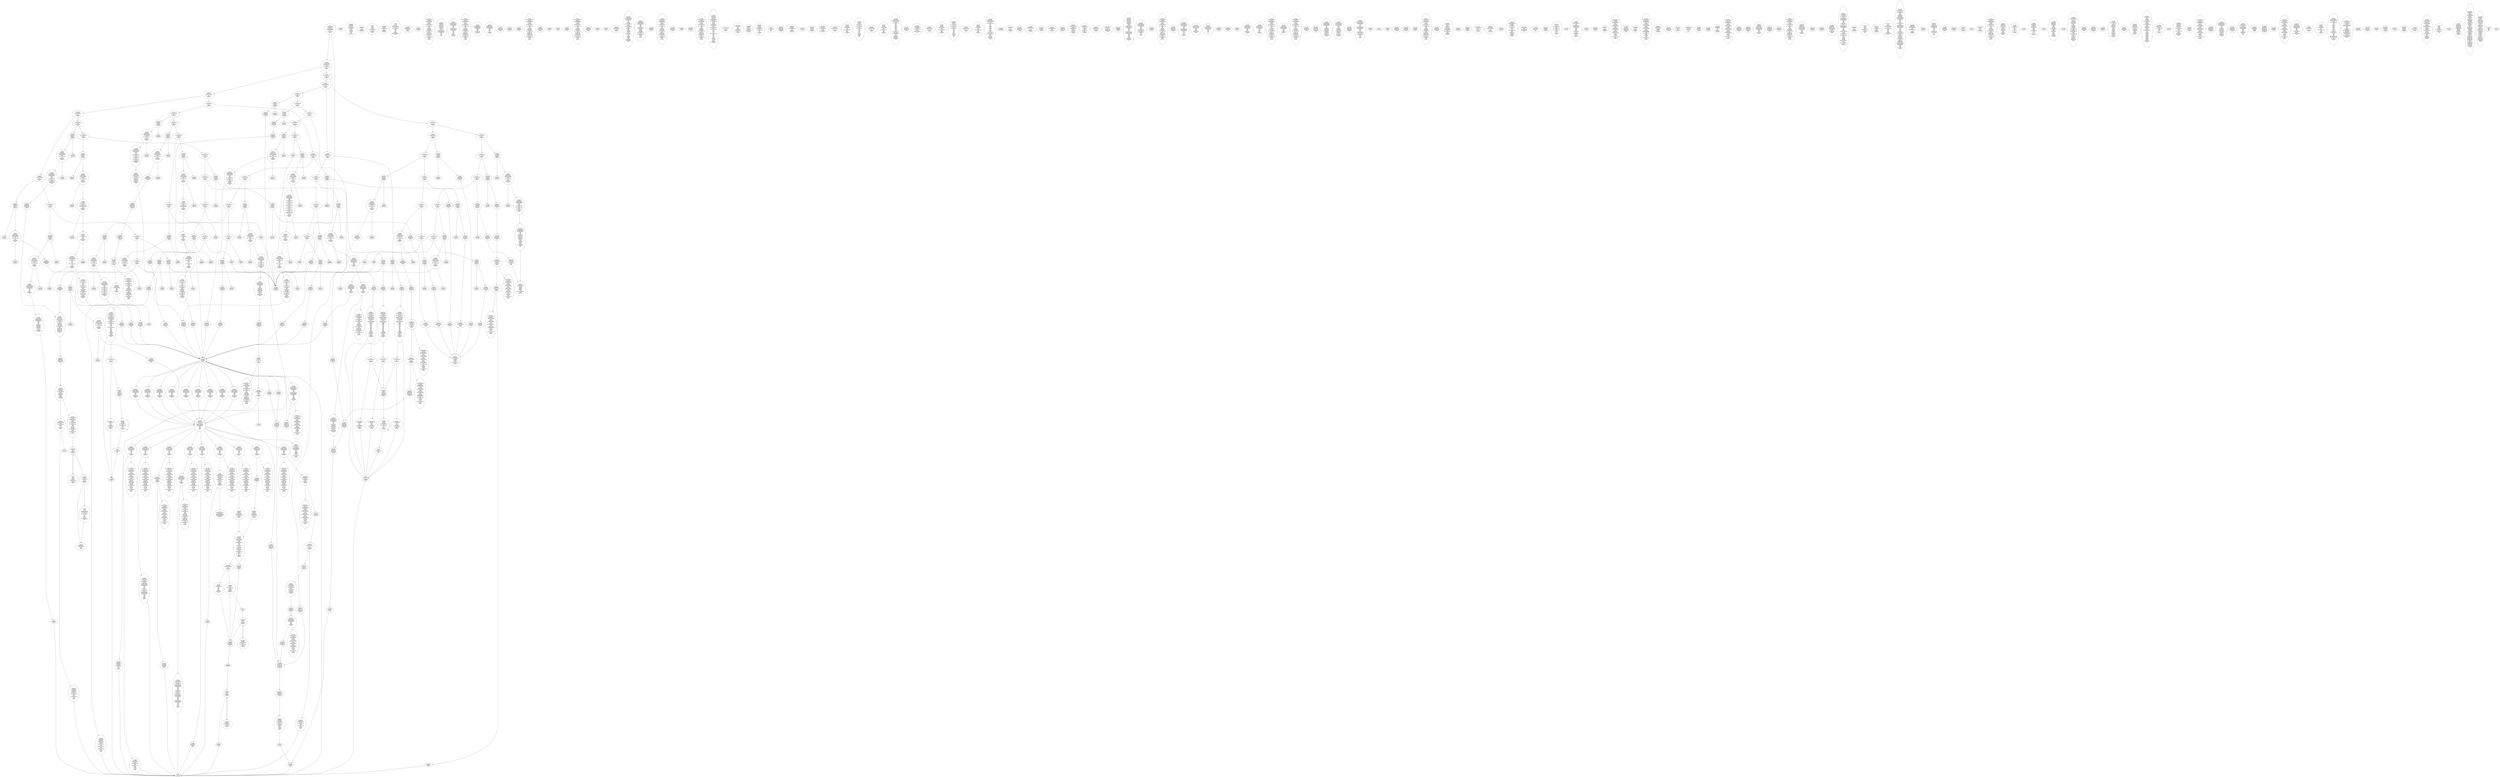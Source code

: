 /* Generated by GvGen v.1.0 (https://www.github.com/stricaud/gvgen) */

digraph G {
compound=true;
   node1 [label="[anywhere]"];
   node2 [label="# 0x0
PUSHX Data
PUSHX Data
MSTORE
PUSHX LogicData
CALLDATASIZE
LT
PUSHX Data
JUMPI
"];
   node3 [label="# 0xd
PUSHX Data
CALLDATALOAD
PUSHX BitData
SHR
PUSHX LogicData
GT
PUSHX Data
JUMPI
"];
   node4 [label="# 0x1e
PUSHX LogicData
GT
PUSHX Data
JUMPI
"];
   node5 [label="# 0x29
PUSHX LogicData
GT
PUSHX Data
JUMPI
"];
   node6 [label="# 0x34
PUSHX LogicData
EQ
PUSHX Data
JUMPI
"];
   node7 [label="# 0x3f
PUSHX LogicData
EQ
PUSHX Data
JUMPI
"];
   node8 [label="# 0x4a
PUSHX LogicData
EQ
PUSHX Data
JUMPI
"];
   node9 [label="# 0x55
PUSHX LogicData
EQ
PUSHX Data
JUMPI
"];
   node10 [label="# 0x60
PUSHX LogicData
EQ
PUSHX Data
JUMPI
"];
   node11 [label="# 0x6b
PUSHX Data
JUMP
"];
   node12 [label="# 0x6f
JUMPDEST
PUSHX LogicData
EQ
PUSHX Data
JUMPI
"];
   node13 [label="# 0x7b
PUSHX LogicData
EQ
PUSHX Data
JUMPI
"];
   node14 [label="# 0x86
PUSHX LogicData
EQ
PUSHX Data
JUMPI
"];
   node15 [label="# 0x91
PUSHX LogicData
EQ
PUSHX Data
JUMPI
"];
   node16 [label="# 0x9c
PUSHX LogicData
EQ
PUSHX Data
JUMPI
"];
   node17 [label="# 0xa7
PUSHX Data
JUMP
"];
   node18 [label="# 0xab
JUMPDEST
PUSHX LogicData
GT
PUSHX Data
JUMPI
"];
   node19 [label="# 0xb7
PUSHX LogicData
EQ
PUSHX Data
JUMPI
"];
   node20 [label="# 0xc2
PUSHX LogicData
EQ
PUSHX Data
JUMPI
"];
   node21 [label="# 0xcd
PUSHX LogicData
EQ
PUSHX Data
JUMPI
"];
   node22 [label="# 0xd8
PUSHX LogicData
EQ
PUSHX Data
JUMPI
"];
   node23 [label="# 0xe3
PUSHX LogicData
EQ
PUSHX Data
JUMPI
"];
   node24 [label="# 0xee
PUSHX Data
JUMP
"];
   node25 [label="# 0xf2
JUMPDEST
PUSHX LogicData
EQ
PUSHX Data
JUMPI
"];
   node26 [label="# 0xfe
PUSHX LogicData
EQ
PUSHX Data
JUMPI
"];
   node27 [label="# 0x109
PUSHX LogicData
EQ
PUSHX Data
JUMPI
"];
   node28 [label="# 0x114
PUSHX LogicData
EQ
PUSHX Data
JUMPI
"];
   node29 [label="# 0x11f
PUSHX Data
JUMP
"];
   node30 [label="# 0x123
JUMPDEST
PUSHX LogicData
GT
PUSHX Data
JUMPI
"];
   node31 [label="# 0x12f
PUSHX LogicData
GT
PUSHX Data
JUMPI
"];
   node32 [label="# 0x13a
PUSHX LogicData
EQ
PUSHX Data
JUMPI
"];
   node33 [label="# 0x145
PUSHX LogicData
EQ
PUSHX Data
JUMPI
"];
   node34 [label="# 0x150
PUSHX LogicData
EQ
PUSHX Data
JUMPI
"];
   node35 [label="# 0x15b
PUSHX LogicData
EQ
PUSHX Data
JUMPI
"];
   node36 [label="# 0x166
PUSHX LogicData
EQ
PUSHX Data
JUMPI
"];
   node37 [label="# 0x171
PUSHX Data
JUMP
"];
   node38 [label="# 0x175
JUMPDEST
PUSHX LogicData
EQ
PUSHX Data
JUMPI
"];
   node39 [label="# 0x181
PUSHX LogicData
EQ
PUSHX Data
JUMPI
"];
   node40 [label="# 0x18c
PUSHX LogicData
EQ
PUSHX Data
JUMPI
"];
   node41 [label="# 0x197
PUSHX LogicData
EQ
PUSHX Data
JUMPI
"];
   node42 [label="# 0x1a2
PUSHX Data
JUMP
"];
   node43 [label="# 0x1a6
JUMPDEST
PUSHX LogicData
GT
PUSHX Data
JUMPI
"];
   node44 [label="# 0x1b2
PUSHX LogicData
EQ
PUSHX Data
JUMPI
"];
   node45 [label="# 0x1bd
PUSHX LogicData
EQ
PUSHX Data
JUMPI
"];
   node46 [label="# 0x1c8
PUSHX LogicData
EQ
PUSHX Data
JUMPI
"];
   node47 [label="# 0x1d3
PUSHX LogicData
EQ
PUSHX Data
JUMPI
"];
   node48 [label="# 0x1de
PUSHX LogicData
EQ
PUSHX Data
JUMPI
"];
   node49 [label="# 0x1e9
PUSHX Data
JUMP
"];
   node50 [label="# 0x1ed
JUMPDEST
PUSHX LogicData
EQ
PUSHX Data
JUMPI
"];
   node51 [label="# 0x1f9
PUSHX LogicData
EQ
PUSHX Data
JUMPI
"];
   node52 [label="# 0x204
PUSHX LogicData
EQ
PUSHX Data
JUMPI
"];
   node53 [label="# 0x20f
PUSHX LogicData
EQ
PUSHX Data
JUMPI
"];
   node54 [label="# 0x21a
JUMPDEST
PUSHX Data
REVERT
"];
   node55 [label="# 0x21f
JUMPDEST
CALLVALUE
ISZERO
PUSHX Data
JUMPI
"];
   node56 [label="# 0x227
PUSHX Data
REVERT
"];
   node57 [label="# 0x22b
JUMPDEST
PUSHX Data
PUSHX ArithData
CALLDATASIZE
SUB
PUSHX LogicData
LT
ISZERO
PUSHX Data
JUMPI
"];
   node58 [label="# 0x23e
PUSHX Data
REVERT
"];
   node59 [label="# 0x242
JUMPDEST
CALLDATALOAD
PUSHX Data
JUMP
"];
   node60 [label="# 0x249
JUMPDEST
STOP
"];
   node61 [label="# 0x24b
JUMPDEST
CALLVALUE
ISZERO
PUSHX Data
JUMPI
"];
   node62 [label="# 0x253
PUSHX Data
REVERT
"];
   node63 [label="# 0x257
JUMPDEST
PUSHX Data
PUSHX ArithData
CALLDATASIZE
SUB
PUSHX LogicData
LT
ISZERO
PUSHX Data
JUMPI
"];
   node64 [label="# 0x26a
PUSHX Data
REVERT
"];
   node65 [label="# 0x26e
JUMPDEST
CALLDATALOAD
PUSHX ArithData
PUSHX BitData
PUSHX BitData
SHL
SUB
NOT
AND
PUSHX Data
JUMP
"];
   node66 [label="# 0x27f
JUMPDEST
PUSHX MemData
MLOAD
ISZERO
ISZERO
MSTORE
MLOAD
SUB
PUSHX ArithData
ADD
RETURN
"];
   node67 [label="# 0x293
JUMPDEST
CALLVALUE
ISZERO
PUSHX Data
JUMPI
"];
   node68 [label="# 0x29b
PUSHX Data
REVERT
"];
   node69 [label="# 0x29f
JUMPDEST
PUSHX Data
PUSHX Data
JUMP
"];
   node70 [label="# 0x2a8
JUMPDEST
PUSHX Data
MLOAD
PUSHX ArithData
MSTORE
MLOAD
ADD
MSTORE
MLOAD
ADD
ADD
PUSHX Data
"];
   node71 [label="# 0x2ca
JUMPDEST
LT
ISZERO
PUSHX Data
JUMPI
"];
   node72 [label="# 0x2d3
ADD
MLOAD
ADD
MSTORE
PUSHX ArithData
ADD
PUSHX Data
JUMP
"];
   node73 [label="# 0x2e2
JUMPDEST
ADD
PUSHX BitData
AND
ISZERO
PUSHX Data
JUMPI
"];
   node74 [label="# 0x2f6
SUB
MLOAD
PUSHX ArithData
PUSHX ArithData
SUB
PUSHX ArithData
EXP
SUB
NOT
AND
MSTORE
PUSHX ArithData
ADD
"];
   node75 [label="# 0x30f
JUMPDEST
PUSHX MemData
MLOAD
SUB
RETURN
"];
   node76 [label="# 0x31d
JUMPDEST
CALLVALUE
ISZERO
PUSHX Data
JUMPI
"];
   node77 [label="# 0x325
PUSHX Data
REVERT
"];
   node78 [label="# 0x329
JUMPDEST
PUSHX Data
PUSHX ArithData
CALLDATASIZE
SUB
PUSHX LogicData
LT
ISZERO
PUSHX Data
JUMPI
"];
   node79 [label="# 0x33c
PUSHX Data
REVERT
"];
   node80 [label="# 0x340
JUMPDEST
CALLDATALOAD
PUSHX Data
JUMP
"];
   node81 [label="# 0x347
JUMPDEST
PUSHX MemData
MLOAD
PUSHX ArithData
PUSHX BitData
PUSHX BitData
SHL
SUB
AND
MSTORE
MLOAD
SUB
PUSHX ArithData
ADD
RETURN
"];
   node82 [label="# 0x363
JUMPDEST
CALLVALUE
ISZERO
PUSHX Data
JUMPI
"];
   node83 [label="# 0x36b
PUSHX Data
REVERT
"];
   node84 [label="# 0x36f
JUMPDEST
PUSHX Data
PUSHX ArithData
CALLDATASIZE
SUB
PUSHX LogicData
LT
ISZERO
PUSHX Data
JUMPI
"];
   node85 [label="# 0x382
PUSHX Data
REVERT
"];
   node86 [label="# 0x386
JUMPDEST
PUSHX ArithData
PUSHX BitData
PUSHX BitData
SHL
SUB
CALLDATALOAD
AND
PUSHX ArithData
ADD
CALLDATALOAD
PUSHX Data
JUMP
"];
   node87 [label="# 0x39c
JUMPDEST
CALLVALUE
ISZERO
PUSHX Data
JUMPI
"];
   node88 [label="# 0x3a4
PUSHX Data
REVERT
"];
   node89 [label="# 0x3a8
JUMPDEST
PUSHX Data
PUSHX ArithData
CALLDATASIZE
SUB
PUSHX LogicData
LT
ISZERO
PUSHX Data
JUMPI
"];
   node90 [label="# 0x3bb
PUSHX Data
REVERT
"];
   node91 [label="# 0x3bf
JUMPDEST
ADD
PUSHX ArithData
ADD
CALLDATALOAD
PUSHX LogicData
GT
ISZERO
PUSHX Data
JUMPI
"];
   node92 [label="# 0x3d6
PUSHX Data
REVERT
"];
   node93 [label="# 0x3da
JUMPDEST
ADD
PUSHX ArithData
ADD
GT
ISZERO
PUSHX Data
JUMPI
"];
   node94 [label="# 0x3e8
PUSHX Data
REVERT
"];
   node95 [label="# 0x3ec
JUMPDEST
CALLDATALOAD
PUSHX ArithData
ADD
PUSHX ArithData
MUL
ADD
GT
PUSHX LogicData
GT
OR
ISZERO
PUSHX Data
JUMPI
"];
   node96 [label="# 0x40a
PUSHX Data
REVERT
"];
   node97 [label="# 0x40e
JUMPDEST
PUSHX ArithData
ADD
PUSHX ArithData
DIV
MUL
PUSHX ArithData
ADD
PUSHX MemData
MLOAD
ADD
PUSHX Data
MSTORE
MSTORE
PUSHX ArithData
ADD
CALLDATACOPY
PUSHX Data
ADD
MSTORE
PUSHX Data
JUMP
"];
   node98 [label="# 0x44f
JUMPDEST
CALLVALUE
ISZERO
PUSHX Data
JUMPI
"];
   node99 [label="# 0x457
PUSHX Data
REVERT
"];
   node100 [label="# 0x45b
JUMPDEST
PUSHX Data
PUSHX Data
JUMP
"];
   node101 [label="# 0x464
JUMPDEST
PUSHX MemData
MLOAD
MSTORE
MLOAD
SUB
PUSHX ArithData
ADD
RETURN
"];
   node102 [label="# 0x476
JUMPDEST
CALLVALUE
ISZERO
PUSHX Data
JUMPI
"];
   node103 [label="# 0x47e
PUSHX Data
REVERT
"];
   node104 [label="# 0x482
JUMPDEST
PUSHX Data
PUSHX Data
JUMP
"];
   node105 [label="# 0x48b
JUMPDEST
CALLVALUE
ISZERO
PUSHX Data
JUMPI
"];
   node106 [label="# 0x493
PUSHX Data
REVERT
"];
   node107 [label="# 0x497
JUMPDEST
PUSHX Data
PUSHX ArithData
CALLDATASIZE
SUB
PUSHX LogicData
LT
ISZERO
PUSHX Data
JUMPI
"];
   node108 [label="# 0x4aa
PUSHX Data
REVERT
"];
   node109 [label="# 0x4ae
JUMPDEST
PUSHX ArithData
PUSHX BitData
PUSHX BitData
SHL
SUB
CALLDATALOAD
AND
PUSHX ArithData
ADD
CALLDATALOAD
AND
PUSHX ArithData
ADD
CALLDATALOAD
PUSHX Data
JUMP
"];
   node110 [label="# 0x4ce
JUMPDEST
CALLVALUE
ISZERO
PUSHX Data
JUMPI
"];
   node111 [label="# 0x4d6
PUSHX Data
REVERT
"];
   node112 [label="# 0x4da
JUMPDEST
PUSHX Data
PUSHX Data
JUMP
"];
   node113 [label="# 0x4e3
JUMPDEST
CALLVALUE
ISZERO
PUSHX Data
JUMPI
"];
   node114 [label="# 0x4eb
PUSHX Data
REVERT
"];
   node115 [label="# 0x4ef
JUMPDEST
PUSHX Data
PUSHX ArithData
CALLDATASIZE
SUB
PUSHX LogicData
LT
ISZERO
PUSHX Data
JUMPI
"];
   node116 [label="# 0x502
PUSHX Data
REVERT
"];
   node117 [label="# 0x506
JUMPDEST
PUSHX ArithData
PUSHX BitData
PUSHX BitData
SHL
SUB
CALLDATALOAD
AND
PUSHX ArithData
ADD
CALLDATALOAD
PUSHX Data
JUMP
"];
   node118 [label="# 0x51c
JUMPDEST
CALLVALUE
ISZERO
PUSHX Data
JUMPI
"];
   node119 [label="# 0x524
PUSHX Data
REVERT
"];
   node120 [label="# 0x528
JUMPDEST
PUSHX Data
PUSHX Data
JUMP
"];
   node121 [label="# 0x531
JUMPDEST
CALLVALUE
ISZERO
PUSHX Data
JUMPI
"];
   node122 [label="# 0x539
PUSHX Data
REVERT
"];
   node123 [label="# 0x53d
JUMPDEST
PUSHX Data
PUSHX Data
JUMP
"];
   node124 [label="# 0x546
JUMPDEST
CALLVALUE
ISZERO
PUSHX Data
JUMPI
"];
   node125 [label="# 0x54e
PUSHX Data
REVERT
"];
   node126 [label="# 0x552
JUMPDEST
PUSHX Data
PUSHX ArithData
CALLDATASIZE
SUB
PUSHX LogicData
LT
ISZERO
PUSHX Data
JUMPI
"];
   node127 [label="# 0x565
PUSHX Data
REVERT
"];
   node128 [label="# 0x569
JUMPDEST
PUSHX ArithData
PUSHX BitData
PUSHX BitData
SHL
SUB
CALLDATALOAD
AND
PUSHX ArithData
ADD
CALLDATALOAD
AND
PUSHX ArithData
ADD
CALLDATALOAD
PUSHX Data
JUMP
"];
   node129 [label="# 0x589
JUMPDEST
CALLVALUE
ISZERO
PUSHX Data
JUMPI
"];
   node130 [label="# 0x591
PUSHX Data
REVERT
"];
   node131 [label="# 0x595
JUMPDEST
PUSHX Data
PUSHX ArithData
CALLDATASIZE
SUB
PUSHX LogicData
LT
ISZERO
PUSHX Data
JUMPI
"];
   node132 [label="# 0x5a8
PUSHX Data
REVERT
"];
   node133 [label="# 0x5ac
JUMPDEST
CALLDATALOAD
PUSHX Data
JUMP
"];
   node134 [label="# 0x5b3
JUMPDEST
CALLVALUE
ISZERO
PUSHX Data
JUMPI
"];
   node135 [label="# 0x5bb
PUSHX Data
REVERT
"];
   node136 [label="# 0x5bf
JUMPDEST
PUSHX Data
PUSHX ArithData
CALLDATASIZE
SUB
PUSHX LogicData
LT
ISZERO
PUSHX Data
JUMPI
"];
   node137 [label="# 0x5d2
PUSHX Data
REVERT
"];
   node138 [label="# 0x5d6
JUMPDEST
ADD
PUSHX ArithData
ADD
CALLDATALOAD
PUSHX LogicData
GT
ISZERO
PUSHX Data
JUMPI
"];
   node139 [label="# 0x5ed
PUSHX Data
REVERT
"];
   node140 [label="# 0x5f1
JUMPDEST
ADD
PUSHX ArithData
ADD
GT
ISZERO
PUSHX Data
JUMPI
"];
   node141 [label="# 0x5ff
PUSHX Data
REVERT
"];
   node142 [label="# 0x603
JUMPDEST
CALLDATALOAD
PUSHX ArithData
ADD
PUSHX ArithData
MUL
ADD
GT
PUSHX LogicData
GT
OR
ISZERO
PUSHX Data
JUMPI
"];
   node143 [label="# 0x621
PUSHX Data
REVERT
"];
   node144 [label="# 0x625
JUMPDEST
PUSHX ArithData
ADD
PUSHX ArithData
DIV
MUL
PUSHX ArithData
ADD
PUSHX MemData
MLOAD
ADD
PUSHX Data
MSTORE
MSTORE
PUSHX ArithData
ADD
CALLDATACOPY
PUSHX Data
ADD
MSTORE
PUSHX Data
JUMP
"];
   node145 [label="# 0x666
JUMPDEST
CALLVALUE
ISZERO
PUSHX Data
JUMPI
"];
   node146 [label="# 0x66e
PUSHX Data
REVERT
"];
   node147 [label="# 0x672
JUMPDEST
PUSHX Data
PUSHX ArithData
CALLDATASIZE
SUB
PUSHX LogicData
LT
ISZERO
PUSHX Data
JUMPI
"];
   node148 [label="# 0x685
PUSHX Data
REVERT
"];
   node149 [label="# 0x689
JUMPDEST
CALLDATALOAD
PUSHX Data
JUMP
"];
   node150 [label="# 0x690
JUMPDEST
CALLVALUE
ISZERO
PUSHX Data
JUMPI
"];
   node151 [label="# 0x698
PUSHX Data
REVERT
"];
   node152 [label="# 0x69c
JUMPDEST
PUSHX Data
PUSHX Data
JUMP
"];
   node153 [label="# 0x6a5
JUMPDEST
CALLVALUE
ISZERO
PUSHX Data
JUMPI
"];
   node154 [label="# 0x6ad
PUSHX Data
REVERT
"];
   node155 [label="# 0x6b1
JUMPDEST
PUSHX Data
PUSHX Data
JUMP
"];
   node156 [label="# 0x6ba
JUMPDEST
CALLVALUE
ISZERO
PUSHX Data
JUMPI
"];
   node157 [label="# 0x6c2
PUSHX Data
REVERT
"];
   node158 [label="# 0x6c6
JUMPDEST
PUSHX Data
PUSHX ArithData
CALLDATASIZE
SUB
PUSHX LogicData
LT
ISZERO
PUSHX Data
JUMPI
"];
   node159 [label="# 0x6d9
PUSHX Data
REVERT
"];
   node160 [label="# 0x6dd
JUMPDEST
CALLDATALOAD
PUSHX ArithData
PUSHX BitData
PUSHX BitData
SHL
SUB
AND
PUSHX Data
JUMP
"];
   node161 [label="# 0x6ed
JUMPDEST
CALLVALUE
ISZERO
PUSHX Data
JUMPI
"];
   node162 [label="# 0x6f5
PUSHX Data
REVERT
"];
   node163 [label="# 0x6f9
JUMPDEST
PUSHX Data
PUSHX Data
JUMP
"];
   node164 [label="# 0x702
JUMPDEST
CALLVALUE
ISZERO
PUSHX Data
JUMPI
"];
   node165 [label="# 0x70a
PUSHX Data
REVERT
"];
   node166 [label="# 0x70e
JUMPDEST
PUSHX Data
PUSHX Data
JUMP
"];
   node167 [label="# 0x717
JUMPDEST
CALLVALUE
ISZERO
PUSHX Data
JUMPI
"];
   node168 [label="# 0x71f
PUSHX Data
REVERT
"];
   node169 [label="# 0x723
JUMPDEST
PUSHX Data
PUSHX Data
JUMP
"];
   node170 [label="# 0x72c
JUMPDEST
CALLVALUE
ISZERO
PUSHX Data
JUMPI
"];
   node171 [label="# 0x734
PUSHX Data
REVERT
"];
   node172 [label="# 0x738
JUMPDEST
PUSHX Data
PUSHX Data
JUMP
"];
   node173 [label="# 0x741
JUMPDEST
CALLVALUE
ISZERO
PUSHX Data
JUMPI
"];
   node174 [label="# 0x749
PUSHX Data
REVERT
"];
   node175 [label="# 0x74d
JUMPDEST
PUSHX Data
PUSHX Data
JUMP
"];
   node176 [label="# 0x756
JUMPDEST
CALLVALUE
ISZERO
PUSHX Data
JUMPI
"];
   node177 [label="# 0x75e
PUSHX Data
REVERT
"];
   node178 [label="# 0x762
JUMPDEST
PUSHX Data
PUSHX ArithData
CALLDATASIZE
SUB
PUSHX LogicData
LT
ISZERO
PUSHX Data
JUMPI
"];
   node179 [label="# 0x775
PUSHX Data
REVERT
"];
   node180 [label="# 0x779
JUMPDEST
PUSHX ArithData
PUSHX BitData
PUSHX BitData
SHL
SUB
CALLDATALOAD
AND
PUSHX ArithData
ADD
CALLDATALOAD
ISZERO
ISZERO
PUSHX Data
JUMP
"];
   node181 [label="# 0x791
JUMPDEST
CALLVALUE
ISZERO
PUSHX Data
JUMPI
"];
   node182 [label="# 0x799
PUSHX Data
REVERT
"];
   node183 [label="# 0x79d
JUMPDEST
PUSHX Data
PUSHX ArithData
CALLDATASIZE
SUB
PUSHX LogicData
LT
ISZERO
PUSHX Data
JUMPI
"];
   node184 [label="# 0x7b0
PUSHX Data
REVERT
"];
   node185 [label="# 0x7b4
JUMPDEST
PUSHX ArithData
PUSHX BitData
PUSHX BitData
SHL
SUB
CALLDATALOAD
AND
PUSHX ArithData
ADD
CALLDATALOAD
AND
PUSHX ArithData
ADD
CALLDATALOAD
ADD
PUSHX ArithData
ADD
PUSHX ArithData
ADD
CALLDATALOAD
PUSHX LogicData
GT
ISZERO
PUSHX Data
JUMPI
"];
   node186 [label="# 0x7eb
PUSHX Data
REVERT
"];
   node187 [label="# 0x7ef
JUMPDEST
ADD
PUSHX ArithData
ADD
GT
ISZERO
PUSHX Data
JUMPI
"];
   node188 [label="# 0x7fd
PUSHX Data
REVERT
"];
   node189 [label="# 0x801
JUMPDEST
CALLDATALOAD
PUSHX ArithData
ADD
PUSHX ArithData
MUL
ADD
GT
PUSHX LogicData
GT
OR
ISZERO
PUSHX Data
JUMPI
"];
   node190 [label="# 0x81f
PUSHX Data
REVERT
"];
   node191 [label="# 0x823
JUMPDEST
PUSHX ArithData
ADD
PUSHX ArithData
DIV
MUL
PUSHX ArithData
ADD
PUSHX MemData
MLOAD
ADD
PUSHX Data
MSTORE
MSTORE
PUSHX ArithData
ADD
CALLDATACOPY
PUSHX Data
ADD
MSTORE
PUSHX Data
JUMP
"];
   node192 [label="# 0x864
JUMPDEST
CALLVALUE
ISZERO
PUSHX Data
JUMPI
"];
   node193 [label="# 0x86c
PUSHX Data
REVERT
"];
   node194 [label="# 0x870
JUMPDEST
PUSHX Data
PUSHX Data
JUMP
"];
   node195 [label="# 0x879
JUMPDEST
CALLVALUE
ISZERO
PUSHX Data
JUMPI
"];
   node196 [label="# 0x881
PUSHX Data
REVERT
"];
   node197 [label="# 0x885
JUMPDEST
PUSHX Data
PUSHX ArithData
CALLDATASIZE
SUB
PUSHX LogicData
LT
ISZERO
PUSHX Data
JUMPI
"];
   node198 [label="# 0x898
PUSHX Data
REVERT
"];
   node199 [label="# 0x89c
JUMPDEST
CALLDATALOAD
PUSHX Data
JUMP
"];
   node200 [label="# 0x8a3
JUMPDEST
CALLVALUE
ISZERO
PUSHX Data
JUMPI
"];
   node201 [label="# 0x8ab
PUSHX Data
REVERT
"];
   node202 [label="# 0x8af
JUMPDEST
PUSHX Data
PUSHX Data
JUMP
"];
   node203 [label="# 0x8b8
JUMPDEST
PUSHX Data
PUSHX ArithData
CALLDATASIZE
SUB
PUSHX LogicData
LT
ISZERO
PUSHX Data
JUMPI
"];
   node204 [label="# 0x8ca
PUSHX Data
REVERT
"];
   node205 [label="# 0x8ce
JUMPDEST
CALLDATALOAD
PUSHX Data
JUMP
"];
   node206 [label="# 0x8d5
JUMPDEST
CALLVALUE
ISZERO
PUSHX Data
JUMPI
"];
   node207 [label="# 0x8dd
PUSHX Data
REVERT
"];
   node208 [label="# 0x8e1
JUMPDEST
PUSHX Data
PUSHX Data
JUMP
"];
   node209 [label="# 0x8ea
JUMPDEST
CALLVALUE
ISZERO
PUSHX Data
JUMPI
"];
   node210 [label="# 0x8f2
PUSHX Data
REVERT
"];
   node211 [label="# 0x8f6
JUMPDEST
PUSHX Data
PUSHX ArithData
CALLDATASIZE
SUB
PUSHX LogicData
LT
ISZERO
PUSHX Data
JUMPI
"];
   node212 [label="# 0x909
PUSHX Data
REVERT
"];
   node213 [label="# 0x90d
JUMPDEST
PUSHX ArithData
PUSHX BitData
PUSHX BitData
SHL
SUB
CALLDATALOAD
AND
PUSHX ArithData
ADD
CALLDATALOAD
AND
PUSHX Data
JUMP
"];
   node214 [label="# 0x925
JUMPDEST
CALLVALUE
ISZERO
PUSHX Data
JUMPI
"];
   node215 [label="# 0x92d
PUSHX Data
REVERT
"];
   node216 [label="# 0x931
JUMPDEST
PUSHX Data
PUSHX Data
JUMP
"];
   node217 [label="# 0x93a
JUMPDEST
CALLVALUE
ISZERO
PUSHX Data
JUMPI
"];
   node218 [label="# 0x942
PUSHX Data
REVERT
"];
   node219 [label="# 0x946
JUMPDEST
PUSHX Data
PUSHX Data
JUMP
"];
   node220 [label="# 0x94f
JUMPDEST
CALLVALUE
ISZERO
PUSHX Data
JUMPI
"];
   node221 [label="# 0x957
PUSHX Data
REVERT
"];
   node222 [label="# 0x95b
JUMPDEST
PUSHX Data
PUSHX ArithData
CALLDATASIZE
SUB
PUSHX LogicData
LT
ISZERO
PUSHX Data
JUMPI
"];
   node223 [label="# 0x96e
PUSHX Data
REVERT
"];
   node224 [label="# 0x972
JUMPDEST
CALLDATALOAD
PUSHX ArithData
PUSHX BitData
PUSHX BitData
SHL
SUB
AND
PUSHX Data
JUMP
"];
   node225 [label="# 0x982
JUMPDEST
CALLVALUE
ISZERO
PUSHX Data
JUMPI
"];
   node226 [label="# 0x98a
PUSHX Data
REVERT
"];
   node227 [label="# 0x98e
JUMPDEST
PUSHX Data
PUSHX Data
JUMP
"];
   node228 [label="# 0x997
JUMPDEST
PUSHX Data
PUSHX Data
JUMP
"];
   node229 [label="# 0x99f
JUMPDEST
PUSHX ArithData
PUSHX BitData
PUSHX BitData
SHL
SUB
AND
PUSHX Data
PUSHX Data
JUMP
"];
   node230 [label="# 0x9b0
JUMPDEST
PUSHX ArithData
PUSHX BitData
PUSHX BitData
SHL
SUB
AND
EQ
PUSHX Data
JUMPI
"];
   node231 [label="# 0x9bf
PUSHX MemData
MLOAD
PUSHX BitData
PUSHX BitData
SHL
MSTORE
PUSHX Data
PUSHX ArithData
ADD
MSTORE
PUSHX ArithData
ADD
MSTORE
PUSHX MemData
MLOAD
PUSHX Data
PUSHX Data
CODECOPY
MLOAD
MSTORE
PUSHX ArithData
ADD
MSTORE
MLOAD
SUB
PUSHX ArithData
ADD
REVERT
"];
   node232 [label="# 0x9f9
JUMPDEST
PUSHX Data
SSTORE
JUMP
"];
   node233 [label="# 0x9fe
JUMPDEST
PUSHX ArithData
PUSHX BitData
PUSHX BitData
SHL
SUB
NOT
AND
PUSHX Data
MSTORE
PUSHX Data
MSTORE
PUSHX Data
SHA3
SLOAD
PUSHX BitData
AND
"];
   node234 [label="# 0xa1c
JUMPDEST
JUMP
"];
   node235 [label="# 0xa21
JUMPDEST
PUSHX StorData
SLOAD
PUSHX MemData
MLOAD
PUSHX ArithData
PUSHX ArithData
PUSHX Data
PUSHX BitData
NOT
PUSHX ArithData
PUSHX BitData
AND
ISZERO
MUL
ADD
AND
DIV
ADD
DIV
MUL
ADD
ADD
MSTORE
MSTORE
PUSHX Data
ADD
ISZERO
PUSHX Data
JUMPI
"];
   node236 [label="# 0xa67
PUSHX LogicData
LT
PUSHX Data
JUMPI
"];
   node237 [label="# 0xa6f
PUSHX ArithData
SLOAD
DIV
MUL
MSTORE
PUSHX ArithData
ADD
PUSHX Data
JUMP
"];
   node238 [label="# 0xa82
JUMPDEST
ADD
PUSHX Data
MSTORE
PUSHX Data
PUSHX Data
SHA3
"];
   node239 [label="# 0xa90
JUMPDEST
SLOAD
MSTORE
PUSHX ArithData
ADD
PUSHX ArithData
ADD
GT
PUSHX Data
JUMPI
"];
   node240 [label="# 0xaa4
SUB
PUSHX BitData
AND
ADD
"];
   node241 [label="# 0xaad
JUMPDEST
JUMP
"];
   node242 [label="# 0xab7
JUMPDEST
PUSHX Data
PUSHX Data
PUSHX Data
JUMP
"];
   node243 [label="# 0xac2
JUMPDEST
PUSHX Data
JUMPI
"];
   node244 [label="# 0xac7
PUSHX MemData
MLOAD
PUSHX BitData
PUSHX BitData
SHL
MSTORE
PUSHX ArithData
ADD
PUSHX ArithData
ADD
SUB
MSTORE
PUSHX Data
MSTORE
PUSHX ArithData
ADD
PUSHX Data
PUSHX Data
CODECOPY
PUSHX ArithData
ADD
PUSHX MemData
MLOAD
SUB
REVERT
"];
   node245 [label="# 0xafd
JUMPDEST
PUSHX Data
MSTORE
PUSHX Data
PUSHX Data
MSTORE
PUSHX Data
SHA3
SLOAD
PUSHX ArithData
PUSHX BitData
PUSHX BitData
SHL
SUB
AND
JUMP
"];
   node246 [label="# 0xb19
JUMPDEST
PUSHX Data
PUSHX Data
PUSHX Data
JUMP
"];
   node247 [label="# 0xb24
JUMPDEST
PUSHX ArithData
PUSHX BitData
PUSHX BitData
SHL
SUB
AND
PUSHX ArithData
PUSHX BitData
PUSHX BitData
SHL
SUB
AND
EQ
ISZERO
PUSHX Data
JUMPI
"];
   node248 [label="# 0xb41
PUSHX MemData
MLOAD
PUSHX BitData
PUSHX BitData
SHL
MSTORE
PUSHX ArithData
ADD
PUSHX ArithData
ADD
SUB
MSTORE
PUSHX Data
MSTORE
PUSHX ArithData
ADD
PUSHX Data
PUSHX Data
CODECOPY
PUSHX ArithData
ADD
PUSHX MemData
MLOAD
SUB
REVERT
"];
   node249 [label="# 0xb77
JUMPDEST
PUSHX ArithData
PUSHX BitData
PUSHX BitData
SHL
SUB
AND
PUSHX Data
PUSHX Data
JUMP
"];
   node250 [label="# 0xb89
JUMPDEST
PUSHX ArithData
PUSHX BitData
PUSHX BitData
SHL
SUB
AND
EQ
PUSHX Data
JUMPI
"];
   node251 [label="# 0xb99
PUSHX Data
PUSHX Data
PUSHX Data
JUMP
"];
   node252 [label="# 0xba5
JUMPDEST
PUSHX Data
JUMP
"];
   node253 [label="# 0xbaa
JUMPDEST
PUSHX Data
JUMPI
"];
   node254 [label="# 0xbaf
PUSHX MemData
MLOAD
PUSHX BitData
PUSHX BitData
SHL
MSTORE
PUSHX ArithData
ADD
PUSHX ArithData
ADD
SUB
MSTORE
PUSHX Data
MSTORE
PUSHX ArithData
ADD
PUSHX Data
PUSHX Data
CODECOPY
PUSHX ArithData
ADD
PUSHX MemData
MLOAD
SUB
REVERT
"];
   node255 [label="# 0xbe5
JUMPDEST
PUSHX Data
PUSHX Data
JUMP
"];
   node256 [label="# 0xbef
JUMPDEST
JUMP
"];
   node257 [label="# 0xbf4
JUMPDEST
PUSHX Data
PUSHX Data
JUMP
"];
   node258 [label="# 0xbfc
JUMPDEST
PUSHX ArithData
PUSHX BitData
PUSHX BitData
SHL
SUB
AND
PUSHX Data
PUSHX Data
JUMP
"];
   node259 [label="# 0xc0d
JUMPDEST
PUSHX ArithData
PUSHX BitData
PUSHX BitData
SHL
SUB
AND
EQ
PUSHX Data
JUMPI
"];
   node260 [label="# 0xc1c
PUSHX MemData
MLOAD
PUSHX BitData
PUSHX BitData
SHL
MSTORE
PUSHX Data
PUSHX ArithData
ADD
MSTORE
PUSHX ArithData
ADD
MSTORE
PUSHX MemData
MLOAD
PUSHX Data
PUSHX Data
CODECOPY
MLOAD
MSTORE
PUSHX ArithData
ADD
MSTORE
MLOAD
SUB
PUSHX ArithData
ADD
REVERT
"];
   node261 [label="# 0xc56
JUMPDEST
MLOAD
PUSHX Data
PUSHX Data
PUSHX ArithData
ADD
PUSHX Data
JUMP
"];
   node262 [label="# 0xc69
JUMPDEST
JUMP
"];
   node263 [label="# 0xc6d
JUMPDEST
PUSHX Data
PUSHX Data
PUSHX Data
PUSHX Data
JUMP
"];
   node264 [label="# 0xc79
JUMPDEST
JUMP
"];
   node265 [label="# 0xc7e
JUMPDEST
PUSHX StorData
SLOAD
JUMP
"];
   node266 [label="# 0xc84
JUMPDEST
PUSHX Data
PUSHX Data
PUSHX Data
JUMP
"];
   node267 [label="# 0xc8f
JUMPDEST
PUSHX Data
JUMP
"];
   node268 [label="# 0xc95
JUMPDEST
PUSHX Data
JUMPI
"];
   node269 [label="# 0xc9a
PUSHX MemData
MLOAD
PUSHX BitData
PUSHX BitData
SHL
MSTORE
PUSHX ArithData
ADD
PUSHX ArithData
ADD
SUB
MSTORE
PUSHX Data
MSTORE
PUSHX ArithData
ADD
PUSHX Data
PUSHX Data
CODECOPY
PUSHX ArithData
ADD
PUSHX MemData
MLOAD
SUB
REVERT
"];
   node270 [label="# 0xcd0
JUMPDEST
PUSHX Data
PUSHX Data
JUMP
"];
   node271 [label="# 0xcdb
JUMPDEST
PUSHX Data
JUMP
"];
   node272 [label="# 0xce1
JUMPDEST
PUSHX ArithData
PUSHX BitData
PUSHX BitData
SHL
SUB
AND
PUSHX Data
MSTORE
PUSHX Data
PUSHX Data
MSTORE
PUSHX Data
SHA3
PUSHX Data
PUSHX Data
JUMP
"];
   node273 [label="# 0xd03
JUMPDEST
"];
   node274 [label="# 0xd06
JUMPDEST
JUMP
"];
   node275 [label="# 0xd0c
JUMPDEST
PUSHX Data
PUSHX Data
JUMP
"];
   node276 [label="# 0xd14
JUMPDEST
PUSHX ArithData
PUSHX BitData
PUSHX BitData
SHL
SUB
AND
PUSHX Data
PUSHX Data
JUMP
"];
   node277 [label="# 0xd25
JUMPDEST
PUSHX ArithData
PUSHX BitData
PUSHX BitData
SHL
SUB
AND
EQ
PUSHX Data
JUMPI
"];
   node278 [label="# 0xd34
PUSHX MemData
MLOAD
PUSHX BitData
PUSHX BitData
SHL
MSTORE
PUSHX Data
PUSHX ArithData
ADD
MSTORE
PUSHX ArithData
ADD
MSTORE
PUSHX MemData
MLOAD
PUSHX Data
PUSHX Data
CODECOPY
MLOAD
MSTORE
PUSHX ArithData
ADD
MSTORE
MLOAD
SUB
PUSHX ArithData
ADD
REVERT
"];
   node279 [label="# 0xd6e
JUMPDEST
PUSHX StorData
SLOAD
PUSHX BitData
NOT
AND
PUSHX BitData
AND
ISZERO
OR
SSTORE
JUMP
"];
   node280 [label="# 0xd82
JUMPDEST
PUSHX Data
PUSHX Data
JUMP
"];
   node281 [label="# 0xd8a
JUMPDEST
PUSHX ArithData
PUSHX BitData
PUSHX BitData
SHL
SUB
AND
PUSHX Data
PUSHX Data
JUMP
"];
   node282 [label="# 0xd9b
JUMPDEST
PUSHX ArithData
PUSHX BitData
PUSHX BitData
SHL
SUB
AND
EQ
PUSHX Data
JUMPI
"];
   node283 [label="# 0xdaa
PUSHX MemData
MLOAD
PUSHX BitData
PUSHX BitData
SHL
MSTORE
PUSHX Data
PUSHX ArithData
ADD
MSTORE
PUSHX ArithData
ADD
MSTORE
PUSHX MemData
MLOAD
PUSHX Data
PUSHX Data
CODECOPY
MLOAD
MSTORE
PUSHX ArithData
ADD
MSTORE
MLOAD
SUB
PUSHX ArithData
ADD
REVERT
"];
   node284 [label="# 0xde4
JUMPDEST
PUSHX MemData
MLOAD
SELFBALANCE
CALLER
ISZERO
PUSHX ArithData
MUL
PUSHX Data
CALL
ISZERO
ISZERO
PUSHX Data
JUMPI
"];
   node285 [label="# 0xe0a
RETURNDATASIZE
PUSHX Data
RETURNDATACOPY
RETURNDATASIZE
PUSHX Data
REVERT
"];
   node286 [label="# 0xe13
JUMPDEST
PUSHX Data
PUSHX MemData
MLOAD
PUSHX ArithData
ADD
PUSHX Data
MSTORE
PUSHX Data
MSTORE
PUSHX Data
JUMP
"];
   node287 [label="# 0xe2e
JUMPDEST
PUSHX Data
PUSHX Data
PUSHX Data
PUSHX Data
JUMP
"];
   node288 [label="# 0xe3c
JUMPDEST
JUMP
"];
   node289 [label="# 0xe44
JUMPDEST
PUSHX Data
PUSHX Data
JUMP
"];
   node290 [label="# 0xe4c
JUMPDEST
PUSHX ArithData
PUSHX BitData
PUSHX BitData
SHL
SUB
AND
PUSHX Data
PUSHX Data
JUMP
"];
   node291 [label="# 0xe5d
JUMPDEST
PUSHX ArithData
PUSHX BitData
PUSHX BitData
SHL
SUB
AND
EQ
PUSHX Data
JUMPI
"];
   node292 [label="# 0xe6c
PUSHX MemData
MLOAD
PUSHX BitData
PUSHX BitData
SHL
MSTORE
PUSHX Data
PUSHX ArithData
ADD
MSTORE
PUSHX ArithData
ADD
MSTORE
PUSHX MemData
MLOAD
PUSHX Data
PUSHX Data
CODECOPY
MLOAD
MSTORE
PUSHX ArithData
ADD
MSTORE
MLOAD
SUB
PUSHX ArithData
ADD
REVERT
"];
   node293 [label="# 0xea6
JUMPDEST
PUSHX Data
PUSHX Data
JUMP
"];
   node294 [label="# 0xeaf
JUMPDEST
JUMP
"];
   node295 [label="# 0xeb2
JUMPDEST
PUSHX Data
PUSHX Data
PUSHX MemData
MLOAD
PUSHX ArithData
ADD
PUSHX Data
MSTORE
PUSHX Data
MSTORE
PUSHX ArithData
ADD
PUSHX Data
PUSHX Data
CODECOPY
PUSHX Data
PUSHX Data
JUMP
"];
   node296 [label="# 0xeda
JUMPDEST
PUSHX StorData
SLOAD
PUSHX MemData
MLOAD
PUSHX ArithData
PUSHX Data
PUSHX BitData
AND
ISZERO
PUSHX ArithData
MUL
PUSHX BitData
NOT
ADD
AND
DIV
PUSHX ArithData
ADD
DIV
MUL
ADD
ADD
MSTORE
MSTORE
ADD
ISZERO
PUSHX Data
JUMPI
"];
   node297 [label="# 0xf1a
PUSHX LogicData
LT
PUSHX Data
JUMPI
"];
   node298 [label="# 0xf22
PUSHX ArithData
SLOAD
DIV
MUL
MSTORE
PUSHX ArithData
ADD
PUSHX Data
JUMP
"];
   node299 [label="# 0xf35
JUMPDEST
ADD
PUSHX Data
MSTORE
PUSHX Data
PUSHX Data
SHA3
"];
   node300 [label="# 0xf43
JUMPDEST
SLOAD
MSTORE
PUSHX ArithData
ADD
PUSHX ArithData
ADD
GT
PUSHX Data
JUMPI
"];
   node301 [label="# 0xf57
SUB
PUSHX BitData
AND
ADD
"];
   node302 [label="# 0xf60
JUMPDEST
JUMP
"];
   node303 [label="# 0xf68
JUMPDEST
PUSHX StorData
SLOAD
PUSHX MemData
MLOAD
PUSHX ArithData
PUSHX ArithData
PUSHX Data
PUSHX BitData
NOT
PUSHX ArithData
PUSHX BitData
AND
ISZERO
MUL
ADD
AND
DIV
ADD
DIV
MUL
ADD
ADD
MSTORE
MSTORE
PUSHX Data
ADD
ISZERO
PUSHX Data
JUMPI
"];
   node304 [label="# 0xfae
PUSHX LogicData
LT
PUSHX Data
JUMPI
"];
   node305 [label="# 0xfb6
PUSHX ArithData
SLOAD
DIV
MUL
MSTORE
PUSHX ArithData
ADD
PUSHX Data
JUMP
"];
   node306 [label="# 0xfc9
JUMPDEST
PUSHX Data
PUSHX ArithData
PUSHX BitData
PUSHX BitData
SHL
SUB
AND
PUSHX Data
JUMPI
"];
   node307 [label="# 0xfda
PUSHX MemData
MLOAD
PUSHX BitData
PUSHX BitData
SHL
MSTORE
PUSHX ArithData
ADD
PUSHX ArithData
ADD
SUB
MSTORE
PUSHX Data
MSTORE
PUSHX ArithData
ADD
PUSHX Data
PUSHX Data
CODECOPY
PUSHX ArithData
ADD
PUSHX MemData
MLOAD
SUB
REVERT
"];
   node308 [label="# 0x1010
JUMPDEST
PUSHX ArithData
PUSHX BitData
PUSHX BitData
SHL
SUB
AND
PUSHX Data
MSTORE
PUSHX Data
PUSHX Data
MSTORE
PUSHX Data
SHA3
PUSHX Data
PUSHX Data
JUMP
"];
   node309 [label="# 0x1031
JUMPDEST
PUSHX Data
PUSHX Data
JUMP
"];
   node310 [label="# 0x1039
JUMPDEST
PUSHX ArithData
PUSHX BitData
PUSHX BitData
SHL
SUB
AND
PUSHX Data
PUSHX Data
JUMP
"];
   node311 [label="# 0x104a
JUMPDEST
PUSHX ArithData
PUSHX BitData
PUSHX BitData
SHL
SUB
AND
EQ
PUSHX Data
JUMPI
"];
   node312 [label="# 0x1059
PUSHX MemData
MLOAD
PUSHX BitData
PUSHX BitData
SHL
MSTORE
PUSHX Data
PUSHX ArithData
ADD
MSTORE
PUSHX ArithData
ADD
MSTORE
PUSHX MemData
MLOAD
PUSHX Data
PUSHX Data
CODECOPY
MLOAD
MSTORE
PUSHX ArithData
ADD
MSTORE
MLOAD
SUB
PUSHX ArithData
ADD
REVERT
"];
   node313 [label="# 0x1093
JUMPDEST
PUSHX StorData
SLOAD
PUSHX MemData
MLOAD
PUSHX Data
PUSHX ArithData
PUSHX BitData
PUSHX BitData
SHL
SUB
AND
PUSHX Data
LOGX
PUSHX StorData
SLOAD
PUSHX ArithData
PUSHX BitData
PUSHX BitData
SHL
SUB
NOT
AND
SSTORE
JUMP
"];
   node314 [label="# 0x10dd
JUMPDEST
PUSHX Data
PUSHX Data
JUMP
"];
   node315 [label="# 0x10e5
JUMPDEST
PUSHX ArithData
PUSHX BitData
PUSHX BitData
SHL
SUB
AND
PUSHX Data
PUSHX Data
JUMP
"];
   node316 [label="# 0x10f6
JUMPDEST
PUSHX ArithData
PUSHX BitData
PUSHX BitData
SHL
SUB
AND
EQ
PUSHX Data
JUMPI
"];
   node317 [label="# 0x1105
PUSHX MemData
MLOAD
PUSHX BitData
PUSHX BitData
SHL
MSTORE
PUSHX Data
PUSHX ArithData
ADD
MSTORE
PUSHX ArithData
ADD
MSTORE
PUSHX MemData
MLOAD
PUSHX Data
PUSHX Data
CODECOPY
MLOAD
MSTORE
PUSHX ArithData
ADD
MSTORE
MLOAD
SUB
PUSHX ArithData
ADD
REVERT
"];
   node318 [label="# 0x113f
JUMPDEST
PUSHX StorData
SLOAD
ISZERO
PUSHX Data
JUMPI
"];
   node319 [label="# 0x1148
PUSHX MemData
MLOAD
PUSHX BitData
PUSHX BitData
SHL
MSTORE
PUSHX Data
PUSHX ArithData
ADD
MSTORE
PUSHX Data
PUSHX ArithData
ADD
MSTORE
PUSHX Data
PUSHX ArithData
ADD
MSTORE
MLOAD
SUB
PUSHX ArithData
ADD
REVERT
"];
   node320 [label="# 0x1194
JUMPDEST
NUMBER
PUSHX Data
SSTORE
JUMP
"];
   node321 [label="# 0x119a
JUMPDEST
PUSHX StorData
SLOAD
PUSHX ArithData
PUSHX BitData
PUSHX BitData
SHL
SUB
AND
JUMP
"];
   node322 [label="# 0x11a9
JUMPDEST
PUSHX Data
PUSHX Data
JUMP
"];
   node323 [label="# 0x11b1
JUMPDEST
PUSHX ArithData
PUSHX BitData
PUSHX BitData
SHL
SUB
AND
PUSHX Data
PUSHX Data
JUMP
"];
   node324 [label="# 0x11c2
JUMPDEST
PUSHX ArithData
PUSHX BitData
PUSHX BitData
SHL
SUB
AND
EQ
PUSHX Data
JUMPI
"];
   node325 [label="# 0x11d1
PUSHX MemData
MLOAD
PUSHX BitData
PUSHX BitData
SHL
MSTORE
PUSHX Data
PUSHX ArithData
ADD
MSTORE
PUSHX ArithData
ADD
MSTORE
PUSHX MemData
MLOAD
PUSHX Data
PUSHX Data
CODECOPY
MLOAD
MSTORE
PUSHX ArithData
ADD
MSTORE
MLOAD
SUB
PUSHX ArithData
ADD
REVERT
"];
   node326 [label="# 0x120b
JUMPDEST
PUSHX StorData
SLOAD
PUSHX BitData
AND
ISZERO
PUSHX Data
JUMPI
"];
   node327 [label="# 0x1217
PUSHX MemData
MLOAD
PUSHX BitData
PUSHX BitData
SHL
MSTORE
PUSHX Data
PUSHX ArithData
ADD
MSTORE
PUSHX Data
PUSHX ArithData
ADD
MSTORE
PUSHX Data
PUSHX ArithData
ADD
MSTORE
MLOAD
SUB
PUSHX ArithData
ADD
REVERT
"];
   node328 [label="# 0x1263
JUMPDEST
PUSHX Data
"];
   node329 [label="# 0x1266
JUMPDEST
PUSHX LogicData
LT
ISZERO
PUSHX Data
JUMPI
"];
   node330 [label="# 0x1270
PUSHX Data
CALLER
PUSHX Data
JUMP
"];
   node331 [label="# 0x1279
JUMPDEST
PUSHX ArithData
ADD
PUSHX Data
JUMP
"];
   node332 [label="# 0x1281
JUMPDEST
PUSHX StorData
SLOAD
PUSHX BitData
NOT
AND
PUSHX BitData
OR
SSTORE
JUMP
"];
   node333 [label="# 0x1291
JUMPDEST
PUSHX StorData
SLOAD
PUSHX MemData
MLOAD
PUSHX ArithData
PUSHX ArithData
PUSHX Data
PUSHX BitData
NOT
PUSHX ArithData
PUSHX BitData
AND
ISZERO
MUL
ADD
AND
DIV
ADD
DIV
MUL
ADD
ADD
MSTORE
MSTORE
PUSHX Data
ADD
ISZERO
PUSHX Data
JUMPI
"];
   node334 [label="# 0x12d7
PUSHX LogicData
LT
PUSHX Data
JUMPI
"];
   node335 [label="# 0x12df
PUSHX ArithData
SLOAD
DIV
MUL
MSTORE
PUSHX ArithData
ADD
PUSHX Data
JUMP
"];
   node336 [label="# 0x12f2
JUMPDEST
PUSHX Data
PUSHX Data
JUMP
"];
   node337 [label="# 0x12fa
JUMPDEST
PUSHX ArithData
PUSHX BitData
PUSHX BitData
SHL
SUB
AND
PUSHX ArithData
PUSHX BitData
PUSHX BitData
SHL
SUB
AND
EQ
ISZERO
PUSHX Data
JUMPI
"];
   node338 [label="# 0x1314
PUSHX MemData
MLOAD
PUSHX BitData
PUSHX BitData
SHL
MSTORE
PUSHX Data
PUSHX ArithData
ADD
MSTORE
PUSHX Data
PUSHX ArithData
ADD
MSTORE
PUSHX Data
PUSHX ArithData
ADD
MSTORE
MLOAD
SUB
PUSHX ArithData
ADD
REVERT
"];
   node339 [label="# 0x1360
JUMPDEST
PUSHX Data
PUSHX Data
PUSHX Data
PUSHX Data
JUMP
"];
   node340 [label="# 0x136d
JUMPDEST
PUSHX ArithData
PUSHX BitData
PUSHX BitData
SHL
SUB
AND
MSTORE
PUSHX ArithData
ADD
MSTORE
PUSHX ArithData
ADD
PUSHX Data
SHA3
AND
MSTORE
MSTORE
SHA3
SLOAD
PUSHX BitData
NOT
AND
ISZERO
ISZERO
OR
SSTORE
PUSHX Data
PUSHX Data
JUMP
"];
   node341 [label="# 0x13b1
JUMPDEST
PUSHX ArithData
PUSHX BitData
PUSHX BitData
SHL
SUB
AND
PUSHX Data
PUSHX MemData
MLOAD
ISZERO
ISZERO
MSTORE
PUSHX ArithData
ADD
PUSHX MemData
MLOAD
SUB
LOGX
JUMP
"];
   node342 [label="# 0x13f7
JUMPDEST
PUSHX Data
PUSHX Data
PUSHX Data
JUMP
"];
   node343 [label="# 0x1402
JUMPDEST
PUSHX Data
JUMP
"];
   node344 [label="# 0x1408
JUMPDEST
PUSHX Data
JUMPI
"];
   node345 [label="# 0x140d
PUSHX MemData
MLOAD
PUSHX BitData
PUSHX BitData
SHL
MSTORE
PUSHX ArithData
ADD
PUSHX ArithData
ADD
SUB
MSTORE
PUSHX Data
MSTORE
PUSHX ArithData
ADD
PUSHX Data
PUSHX Data
CODECOPY
PUSHX ArithData
ADD
PUSHX MemData
MLOAD
SUB
REVERT
"];
   node346 [label="# 0x1443
JUMPDEST
PUSHX Data
PUSHX Data
JUMP
"];
   node347 [label="# 0x144f
JUMPDEST
JUMP
"];
   node348 [label="# 0x1455
JUMPDEST
PUSHX Data
JUMP
"];
   node349 [label="# 0x145a
JUMPDEST
PUSHX Data
PUSHX Data
PUSHX Data
JUMP
"];
   node350 [label="# 0x1465
JUMPDEST
PUSHX Data
JUMPI
"];
   node351 [label="# 0x146a
PUSHX MemData
MLOAD
PUSHX BitData
PUSHX BitData
SHL
MSTORE
PUSHX ArithData
ADD
PUSHX ArithData
ADD
SUB
MSTORE
PUSHX Data
MSTORE
PUSHX ArithData
ADD
PUSHX Data
PUSHX Data
CODECOPY
PUSHX ArithData
ADD
PUSHX MemData
MLOAD
SUB
REVERT
"];
   node352 [label="# 0x14a0
JUMPDEST
PUSHX Data
MSTORE
PUSHX Data
PUSHX ArithData
MSTORE
PUSHX MemData
SHA3
SLOAD
MLOAD
PUSHX Data
PUSHX BitData
AND
ISZERO
PUSHX ArithData
MUL
PUSHX BitData
NOT
ADD
AND
DIV
PUSHX ArithData
ADD
DIV
MUL
ADD
ADD
MSTORE
MSTORE
ADD
ISZERO
PUSHX Data
JUMPI
"];
   node353 [label="# 0x14ed
PUSHX LogicData
LT
PUSHX Data
JUMPI
"];
   node354 [label="# 0x14f5
PUSHX ArithData
SLOAD
DIV
MUL
MSTORE
PUSHX ArithData
ADD
PUSHX Data
JUMP
"];
   node355 [label="# 0x1508
JUMPDEST
ADD
PUSHX Data
MSTORE
PUSHX Data
PUSHX Data
SHA3
"];
   node356 [label="# 0x1516
JUMPDEST
SLOAD
MSTORE
PUSHX ArithData
ADD
PUSHX ArithData
ADD
GT
PUSHX Data
JUMPI
"];
   node357 [label="# 0x152a
SUB
PUSHX BitData
AND
ADD
"];
   node358 [label="# 0x1533
JUMPDEST
PUSHX Data
PUSHX Data
PUSHX Data
JUMP
"];
   node359 [label="# 0x1544
JUMPDEST
MLOAD
PUSHX LogicData
EQ
ISZERO
PUSHX Data
JUMPI
"];
   node360 [label="# 0x1551
PUSHX Data
JUMP
"];
   node361 [label="# 0x1558
JUMPDEST
MLOAD
ISZERO
PUSHX Data
JUMPI
"];
   node362 [label="# 0x1560
PUSHX MemData
MLOAD
PUSHX ArithData
ADD
MLOAD
PUSHX ArithData
ADD
"];
   node363 [label="# 0x1574
JUMPDEST
PUSHX LogicData
LT
PUSHX Data
JUMPI
"];
   node364 [label="# 0x157d
MLOAD
MSTORE
PUSHX BitData
NOT
ADD
PUSHX ArithData
ADD
ADD
PUSHX Data
JUMP
"];
   node365 [label="# 0x1593
JUMPDEST
MLOAD
MLOAD
PUSHX ArithData
SUB
PUSHX ArithData
EXP
PUSHX BitData
NOT
ADD
NOT
AND
AND
OR
MSTORE
MLOAD
ADD
ADD
"];
   node366 [label="# 0x15bc
JUMPDEST
PUSHX LogicData
LT
PUSHX Data
JUMPI
"];
   node367 [label="# 0x15c5
MLOAD
MSTORE
PUSHX BitData
NOT
ADD
PUSHX ArithData
ADD
ADD
PUSHX Data
JUMP
"];
   node368 [label="# 0x15db
JUMPDEST
PUSHX ArithData
PUSHX ArithData
SUB
PUSHX ArithData
EXP
SUB
NOT
MLOAD
AND
MLOAD
AND
OR
MSTORE
ADD
PUSHX MemData
MLOAD
PUSHX ArithData
SUB
SUB
MSTORE
PUSHX Data
MSTORE
PUSHX Data
JUMP
"];
   node369 [label="# 0x1619
JUMPDEST
PUSHX Data
PUSHX Data
JUMP
"];
   node370 [label="# 0x1623
JUMPDEST
PUSHX MemData
MLOAD
PUSHX ArithData
ADD
MLOAD
PUSHX ArithData
ADD
"];
   node371 [label="# 0x1636
JUMPDEST
PUSHX LogicData
LT
PUSHX Data
JUMPI
"];
   node372 [label="# 0x163f
MLOAD
MSTORE
PUSHX BitData
NOT
ADD
PUSHX ArithData
ADD
ADD
PUSHX Data
JUMP
"];
   node373 [label="# 0x1655
JUMPDEST
MLOAD
MLOAD
PUSHX ArithData
SUB
PUSHX ArithData
EXP
PUSHX BitData
NOT
ADD
NOT
AND
AND
OR
MSTORE
MLOAD
ADD
ADD
"];
   node374 [label="# 0x167e
JUMPDEST
PUSHX LogicData
LT
PUSHX Data
JUMPI
"];
   node375 [label="# 0x1687
MLOAD
MSTORE
PUSHX BitData
NOT
ADD
PUSHX ArithData
ADD
ADD
PUSHX Data
JUMP
"];
   node376 [label="# 0x169d
JUMPDEST
PUSHX ArithData
PUSHX ArithData
SUB
PUSHX ArithData
EXP
SUB
NOT
MLOAD
AND
MLOAD
AND
OR
MSTORE
ADD
PUSHX MemData
MLOAD
PUSHX ArithData
SUB
SUB
MSTORE
PUSHX Data
MSTORE
JUMP
"];
   node377 [label="# 0x16db
JUMPDEST
PUSHX StorData
SLOAD
JUMP
"];
   node378 [label="# 0x16e1
JUMPDEST
PUSHX Data
PUSHX Data
JUMP
"];
   node379 [label="# 0x16ea
JUMPDEST
PUSHX Data
"];
   node380 [label="# 0x16ed
JUMPDEST
LT
ISZERO
PUSHX Data
JUMPI
"];
   node381 [label="# 0x16f6
PUSHX Data
PUSHX Data
PUSHX Data
JUMP
"];
   node382 [label="# 0x16ff
JUMPDEST
PUSHX LogicData
LT
ISZERO
PUSHX Data
JUMPI
"];
   node383 [label="# 0x170c
PUSHX Data
CALLER
PUSHX Data
JUMP
"];
   node384 [label="# 0x1715
JUMPDEST
PUSHX ArithData
ADD
PUSHX Data
JUMP
"];
   node385 [label="# 0x171e
JUMPDEST
PUSHX Data
PUSHX Data
JUMP
"];
   node386 [label="# 0x1727
JUMPDEST
PUSHX StorData
SLOAD
JUMP
"];
   node387 [label="# 0x172d
JUMPDEST
PUSHX ArithData
PUSHX BitData
PUSHX BitData
SHL
SUB
AND
PUSHX Data
MSTORE
PUSHX Data
PUSHX Data
MSTORE
PUSHX Data
SHA3
AND
MSTORE
MSTORE
SHA3
SLOAD
PUSHX BitData
AND
JUMP
"];
   node388 [label="# 0x175b
JUMPDEST
PUSHX Data
PUSHX Data
JUMP
"];
   node389 [label="# 0x1763
JUMPDEST
PUSHX StorData
SLOAD
BLOCKHASH
PUSHX Data
MOD
PUSHX Data
SSTORE
PUSHX Data
JUMPI
"];
   node390 [label="# 0x1775
PUSHX Data
PUSHX BitData
NOT
NUMBER
ADD
BLOCKHASH
MOD
PUSHX Data
SSTORE
"];
   node391 [label="# 0x1782
JUMPDEST
PUSHX StorData
SLOAD
PUSHX Data
JUMPI
"];
   node392 [label="# 0x178a
PUSHX StorData
SLOAD
PUSHX Data
PUSHX Data
PUSHX Data
JUMP
"];
   node393 [label="# 0x1797
JUMPDEST
PUSHX Data
SSTORE
JUMP
"];
   node394 [label="# 0x179d
JUMPDEST
PUSHX StorData
SLOAD
PUSHX BitData
AND
JUMP
"];
   node395 [label="# 0x17a6
JUMPDEST
PUSHX Data
PUSHX Data
JUMP
"];
   node396 [label="# 0x17ae
JUMPDEST
PUSHX ArithData
PUSHX BitData
PUSHX BitData
SHL
SUB
AND
PUSHX Data
PUSHX Data
JUMP
"];
   node397 [label="# 0x17bf
JUMPDEST
PUSHX ArithData
PUSHX BitData
PUSHX BitData
SHL
SUB
AND
EQ
PUSHX Data
JUMPI
"];
   node398 [label="# 0x17ce
PUSHX MemData
MLOAD
PUSHX BitData
PUSHX BitData
SHL
MSTORE
PUSHX Data
PUSHX ArithData
ADD
MSTORE
PUSHX ArithData
ADD
MSTORE
PUSHX MemData
MLOAD
PUSHX Data
PUSHX Data
CODECOPY
MLOAD
MSTORE
PUSHX ArithData
ADD
MSTORE
MLOAD
SUB
PUSHX ArithData
ADD
REVERT
"];
   node399 [label="# 0x1808
JUMPDEST
PUSHX ArithData
PUSHX BitData
PUSHX BitData
SHL
SUB
AND
PUSHX Data
JUMPI
"];
   node400 [label="# 0x1817
PUSHX MemData
MLOAD
PUSHX BitData
PUSHX BitData
SHL
MSTORE
PUSHX ArithData
ADD
PUSHX ArithData
ADD
SUB
MSTORE
PUSHX Data
MSTORE
PUSHX ArithData
ADD
PUSHX Data
PUSHX Data
CODECOPY
PUSHX ArithData
ADD
PUSHX MemData
MLOAD
SUB
REVERT
"];
   node401 [label="# 0x184d
JUMPDEST
PUSHX StorData
SLOAD
PUSHX MemData
MLOAD
PUSHX ArithData
PUSHX BitData
PUSHX BitData
SHL
SUB
AND
AND
PUSHX Data
PUSHX Data
LOGX
PUSHX StorData
SLOAD
PUSHX ArithData
PUSHX BitData
PUSHX BitData
SHL
SUB
NOT
AND
PUSHX ArithData
PUSHX BitData
PUSHX BitData
SHL
SUB
AND
OR
SSTORE
JUMP
"];
   node402 [label="# 0x18a9
JUMPDEST
PUSHX Data
JUMP
"];
   node403 [label="# 0x18b5
JUMPDEST
CALLER
JUMP
"];
   node404 [label="# 0x18b9
JUMPDEST
PUSHX Data
PUSHX Data
PUSHX Data
PUSHX Data
JUMP
"];
   node405 [label="# 0x18c6
JUMPDEST
PUSHX Data
MSTORE
PUSHX Data
PUSHX Data
MSTORE
PUSHX Data
SHA3
SLOAD
PUSHX ArithData
PUSHX BitData
PUSHX BitData
SHL
SUB
NOT
AND
PUSHX ArithData
PUSHX BitData
PUSHX BitData
SHL
SUB
AND
OR
SSTORE
PUSHX Data
PUSHX Data
JUMP
"];
   node406 [label="# 0x18fb
JUMPDEST
PUSHX ArithData
PUSHX BitData
PUSHX BitData
SHL
SUB
AND
PUSHX Data
PUSHX MemData
MLOAD
PUSHX MemData
MLOAD
SUB
LOGX
JUMP
"];
   node407 [label="# 0x1934
JUMPDEST
PUSHX Data
PUSHX Data
PUSHX Data
JUMP
"];
   node408 [label="# 0x193f
JUMPDEST
PUSHX Data
PUSHX Data
PUSHX Data
JUMP
"];
   node409 [label="# 0x194a
JUMPDEST
PUSHX Data
JUMPI
"];
   node410 [label="# 0x194f
PUSHX MemData
MLOAD
PUSHX BitData
PUSHX BitData
SHL
MSTORE
PUSHX ArithData
ADD
PUSHX ArithData
ADD
SUB
MSTORE
PUSHX Data
MSTORE
PUSHX ArithData
ADD
PUSHX Data
PUSHX Data
CODECOPY
PUSHX ArithData
ADD
PUSHX MemData
MLOAD
SUB
REVERT
"];
   node411 [label="# 0x1985
JUMPDEST
PUSHX Data
PUSHX Data
PUSHX Data
JUMP
"];
   node412 [label="# 0x1990
JUMPDEST
PUSHX ArithData
PUSHX BitData
PUSHX BitData
SHL
SUB
AND
PUSHX ArithData
PUSHX BitData
PUSHX BitData
SHL
SUB
AND
EQ
PUSHX Data
JUMPI
"];
   node413 [label="# 0x19ad
PUSHX ArithData
PUSHX BitData
PUSHX BitData
SHL
SUB
AND
PUSHX Data
PUSHX Data
JUMP
"];
   node414 [label="# 0x19c0
JUMPDEST
PUSHX ArithData
PUSHX BitData
PUSHX BitData
SHL
SUB
AND
EQ
"];
   node415 [label="# 0x19cb
JUMPDEST
PUSHX Data
JUMPI
"];
   node416 [label="# 0x19d1
PUSHX Data
PUSHX Data
JUMP
"];
   node417 [label="# 0x19db
JUMPDEST
JUMP
"];
   node418 [label="# 0x19e3
JUMPDEST
PUSHX ArithData
PUSHX BitData
PUSHX BitData
SHL
SUB
AND
PUSHX Data
PUSHX Data
JUMP
"];
   node419 [label="# 0x19f6
JUMPDEST
PUSHX ArithData
PUSHX BitData
PUSHX BitData
SHL
SUB
AND
EQ
PUSHX Data
JUMPI
"];
   node420 [label="# 0x1a05
PUSHX MemData
MLOAD
PUSHX BitData
PUSHX BitData
SHL
MSTORE
PUSHX ArithData
ADD
PUSHX ArithData
ADD
SUB
MSTORE
PUSHX Data
MSTORE
PUSHX ArithData
ADD
PUSHX Data
PUSHX Data
CODECOPY
PUSHX ArithData
ADD
PUSHX MemData
MLOAD
SUB
REVERT
"];
   node421 [label="# 0x1a3b
JUMPDEST
PUSHX ArithData
PUSHX BitData
PUSHX BitData
SHL
SUB
AND
PUSHX Data
JUMPI
"];
   node422 [label="# 0x1a4a
PUSHX MemData
MLOAD
PUSHX BitData
PUSHX BitData
SHL
MSTORE
PUSHX ArithData
ADD
PUSHX ArithData
ADD
SUB
MSTORE
PUSHX Data
MSTORE
PUSHX ArithData
ADD
PUSHX Data
PUSHX Data
CODECOPY
PUSHX ArithData
ADD
PUSHX MemData
MLOAD
SUB
REVERT
"];
   node423 [label="# 0x1a80
JUMPDEST
PUSHX Data
PUSHX Data
JUMP
"];
   node424 [label="# 0x1a8b
JUMPDEST
PUSHX Data
PUSHX Data
PUSHX Data
JUMP
"];
   node425 [label="# 0x1a96
JUMPDEST
PUSHX ArithData
PUSHX BitData
PUSHX BitData
SHL
SUB
AND
PUSHX Data
MSTORE
PUSHX Data
PUSHX Data
MSTORE
PUSHX Data
SHA3
PUSHX Data
PUSHX Data
JUMP
"];
   node426 [label="# 0x1ab8
JUMPDEST
PUSHX ArithData
PUSHX BitData
PUSHX BitData
SHL
SUB
AND
PUSHX Data
MSTORE
PUSHX Data
PUSHX Data
MSTORE
PUSHX Data
SHA3
PUSHX Data
PUSHX Data
JUMP
"];
   node427 [label="# 0x1adb
JUMPDEST
PUSHX Data
PUSHX Data
PUSHX Data
JUMP
"];
   node428 [label="# 0x1ae8
JUMPDEST
PUSHX ArithData
PUSHX BitData
PUSHX BitData
SHL
SUB
AND
PUSHX ArithData
PUSHX BitData
PUSHX BitData
SHL
SUB
AND
PUSHX Data
PUSHX MemData
MLOAD
PUSHX MemData
MLOAD
SUB
LOGX
JUMP
"];
   node429 [label="# 0x1b2f
JUMPDEST
PUSHX Data
PUSHX Data
PUSHX Data
JUMP
"];
   node430 [label="# 0x1b3b
JUMPDEST
PUSHX Data
PUSHX Data
PUSHX Data
JUMP
"];
   node431 [label="# 0x1b4a
JUMPDEST
JUMP
"];
   node432 [label="# 0x1b57
JUMPDEST
MLOAD
PUSHX Data
PUSHX Data
PUSHX ArithData
ADD
PUSHX Data
JUMP
"];
   node433 [label="# 0x1b6a
JUMPDEST
PUSHX Data
PUSHX Data
PUSHX Data
JUMP
"];
   node434 [label="# 0x1b77
JUMPDEST
"];
   node435 [label="# 0x1b7a
JUMPDEST
JUMP
"];
   node436 [label="# 0x1b81
JUMPDEST
PUSHX Data
PUSHX MemData
MLOAD
PUSHX ArithData
ADD
PUSHX Data
MSTORE
PUSHX Data
MSTORE
PUSHX Data
JUMP
"];
   node437 [label="# 0x1b9b
JUMPDEST
PUSHX Data
PUSHX Data
JUMP
"];
   node438 [label="# 0x1ba6
JUMPDEST
PUSHX Data
PUSHX Data
JUMP
"];
   node439 [label="# 0x1bb2
JUMPDEST
PUSHX Data
JUMPI
"];
   node440 [label="# 0x1bb7
PUSHX MemData
MLOAD
PUSHX BitData
PUSHX BitData
SHL
MSTORE
PUSHX ArithData
ADD
PUSHX ArithData
ADD
SUB
MSTORE
PUSHX Data
MSTORE
PUSHX ArithData
ADD
PUSHX Data
PUSHX Data
CODECOPY
PUSHX ArithData
ADD
PUSHX MemData
MLOAD
SUB
REVERT
"];
   node441 [label="# 0x1bed
JUMPDEST
PUSHX Data
PUSHX Data
JUMPI
"];
   node442 [label="# 0x1bf5
PUSHX Data
MLOAD
ADD
MSTORE
PUSHX Data
MSTORE
PUSHX BitData
PUSHX BitData
SHL
PUSHX ArithData
ADD
MSTORE
PUSHX Data
JUMP
"];
   node443 [label="# 0x1c12
JUMPDEST
PUSHX Data
"];
   node444 [label="# 0x1c16
JUMPDEST
ISZERO
PUSHX Data
JUMPI
"];
   node445 [label="# 0x1c1d
PUSHX ArithData
ADD
PUSHX Data
DIV
PUSHX Data
JUMP
"];
   node446 [label="# 0x1c2a
JUMPDEST
PUSHX Data
PUSHX LogicData
GT
ISZERO
PUSHX Data
JUMPI
"];
   node447 [label="# 0x1c3f
PUSHX Data
REVERT
"];
   node448 [label="# 0x1c43
JUMPDEST
PUSHX MemData
MLOAD
MSTORE
PUSHX ArithData
ADD
PUSHX BitData
NOT
AND
PUSHX ArithData
ADD
ADD
PUSHX Data
MSTORE
ISZERO
PUSHX Data
JUMPI
"];
   node449 [label="# 0x1c62
PUSHX ArithData
ADD
CALLDATASIZE
CALLDATACOPY
ADD
"];
   node450 [label="# 0x1c6e
JUMPDEST
PUSHX BitData
NOT
ADD
"];
   node451 [label="# 0x1c7a
JUMPDEST
ISZERO
PUSHX Data
JUMPI
"];
   node452 [label="# 0x1c81
PUSHX Data
MOD
PUSHX ArithData
ADD
PUSHX BitData
SHL
PUSHX ArithData
SUB
MLOAD
LT
PUSHX Data
JUMPI
"];
   node453 [label="# 0x1c9c
INVALID
"];
   node454 [label="# 0x1c9d
JUMPDEST
PUSHX ArithData
ADD
ADD
PUSHX ArithData
PUSHX BitData
PUSHX BitData
SHL
SUB
NOT
AND
PUSHX BitData
BYTE
MSTORE8
PUSHX Data
DIV
PUSHX Data
JUMP
"];
   node455 [label="# 0x1cbf
JUMPDEST
JUMP
"];
   node456 [label="# 0x1cc8
JUMPDEST
PUSHX StorData
SLOAD
PUSHX BitData
AND
PUSHX Data
JUMPI
"];
   node457 [label="# 0x1cd3
PUSHX MemData
MLOAD
PUSHX BitData
PUSHX BitData
SHL
MSTORE
PUSHX Data
PUSHX ArithData
ADD
MSTORE
PUSHX Data
PUSHX ArithData
ADD
MSTORE
PUSHX BitData
PUSHX BitData
SHL
PUSHX ArithData
ADD
MSTORE
MLOAD
SUB
PUSHX ArithData
ADD
REVERT
"];
   node458 [label="# 0x1d11
JUMPDEST
PUSHX LogicData
GT
ISZERO
PUSHX Data
JUMPI
"];
   node459 [label="# 0x1d1b
PUSHX MemData
MLOAD
PUSHX BitData
PUSHX BitData
SHL
MSTORE
PUSHX Data
PUSHX ArithData
ADD
MSTORE
PUSHX Data
PUSHX ArithData
ADD
MSTORE
PUSHX BitData
PUSHX BitData
SHL
PUSHX ArithData
ADD
MSTORE
MLOAD
SUB
PUSHX ArithData
ADD
REVERT
"];
   node460 [label="# 0x1d5e
JUMPDEST
PUSHX Data
PUSHX Data
PUSHX Data
PUSHX Data
JUMP
"];
   node461 [label="# 0x1d6d
JUMPDEST
PUSHX Data
JUMP
"];
   node462 [label="# 0x1d73
JUMPDEST
GT
ISZERO
PUSHX Data
JUMPI
"];
   node463 [label="# 0x1d7a
PUSHX MemData
MLOAD
PUSHX BitData
PUSHX BitData
SHL
MSTORE
PUSHX Data
PUSHX ArithData
ADD
MSTORE
PUSHX Data
PUSHX ArithData
ADD
MSTORE
PUSHX Data
PUSHX ArithData
ADD
MSTORE
MLOAD
SUB
PUSHX ArithData
ADD
REVERT
"];
   node464 [label="# 0x1dc6
JUMPDEST
CALLVALUE
PUSHX Data
PUSHX Data
PUSHX Data
JUMP
"];
   node465 [label="# 0x1dd9
JUMPDEST
GT
ISZERO
PUSHX Data
JUMPI
"];
   node466 [label="# 0x1de0
PUSHX MemData
MLOAD
PUSHX BitData
PUSHX BitData
SHL
MSTORE
PUSHX Data
PUSHX ArithData
ADD
MSTORE
PUSHX Data
PUSHX ArithData
ADD
MSTORE
PUSHX BitData
PUSHX BitData
SHL
PUSHX ArithData
ADD
MSTORE
MLOAD
SUB
PUSHX ArithData
ADD
REVERT
"];
   node467 [label="# 0x1e24
JUMPDEST
PUSHX StorData
SLOAD
ISZERO
ISZERO
PUSHX Data
JUMPI
"];
   node468 [label="# 0x1e2f
PUSHX Data
PUSHX Data
PUSHX Data
JUMP
"];
   node469 [label="# 0x1e3a
JUMPDEST
EQ
PUSHX Data
JUMPI
"];
   node470 [label="# 0x1e41
PUSHX StorData
SLOAD
TIMESTAMP
LT
ISZERO
"];
   node471 [label="# 0x1e48
JUMPDEST
ISZERO
PUSHX Data
JUMPI
"];
   node472 [label="# 0x1e4e
NUMBER
PUSHX Data
SSTORE
"];
   node473 [label="# 0x1e52
JUMPDEST
JUMP
"];
   node474 [label="# 0x1e54
JUMPDEST
PUSHX StorData
SLOAD
ISZERO
PUSHX Data
JUMPI
"];
   node475 [label="# 0x1e5d
PUSHX MemData
MLOAD
PUSHX BitData
PUSHX BitData
SHL
MSTORE
PUSHX Data
PUSHX ArithData
ADD
MSTORE
PUSHX Data
PUSHX ArithData
ADD
MSTORE
PUSHX Data
PUSHX ArithData
ADD
MSTORE
MLOAD
SUB
PUSHX ArithData
ADD
REVERT
"];
   node476 [label="# 0x1ea9
JUMPDEST
PUSHX StorData
SLOAD
PUSHX Data
JUMPI
"];
   node477 [label="# 0x1eb1
PUSHX MemData
MLOAD
PUSHX BitData
PUSHX BitData
SHL
MSTORE
PUSHX Data
PUSHX ArithData
ADD
MSTORE
PUSHX ArithData
ADD
MSTORE
PUSHX Data
PUSHX ArithData
ADD
MSTORE
MLOAD
SUB
PUSHX ArithData
ADD
REVERT
"];
   node478 [label="# 0x1efd
JUMPDEST
PUSHX Data
ADD
LT
ISZERO
PUSHX Data
JUMPI
"];
   node479 [label="# 0x1f0b
PUSHX MemData
MLOAD
PUSHX BitData
PUSHX BitData
SHL
MSTORE
PUSHX Data
PUSHX ArithData
ADD
MSTORE
PUSHX Data
PUSHX ArithData
ADD
MSTORE
PUSHX Data
PUSHX ArithData
ADD
MSTORE
MLOAD
SUB
PUSHX ArithData
ADD
REVERT
"];
   node480 [label="# 0x1f57
JUMPDEST
PUSHX Data
PUSHX Data
PUSHX Data
JUMP
"];
   node481 [label="# 0x1f63
JUMPDEST
SLOAD
JUMP
"];
   node482 [label="# 0x1f67
JUMPDEST
PUSHX Data
PUSHX Data
PUSHX Data
JUMP
"];
   node483 [label="# 0x1f73
JUMPDEST
PUSHX Data
PUSHX Data
PUSHX Data
JUMP
"];
   node484 [label="# 0x1f7f
JUMPDEST
PUSHX Data
PUSHX Data
PUSHX ArithData
PUSHX BitData
PUSHX BitData
SHL
SUB
AND
PUSHX Data
JUMP
"];
   node485 [label="# 0x1f95
JUMPDEST
SLOAD
PUSHX Data
LT
PUSHX Data
JUMPI
"];
   node486 [label="# 0x1fa1
PUSHX MemData
MLOAD
PUSHX BitData
PUSHX BitData
SHL
MSTORE
PUSHX ArithData
ADD
PUSHX ArithData
ADD
SUB
MSTORE
PUSHX Data
MSTORE
PUSHX ArithData
ADD
PUSHX Data
PUSHX Data
CODECOPY
PUSHX ArithData
ADD
PUSHX MemData
MLOAD
SUB
REVERT
"];
   node487 [label="# 0x1fd7
JUMPDEST
PUSHX ArithData
ADD
SLOAD
LT
PUSHX Data
JUMPI
"];
   node488 [label="# 0x1fe5
INVALID
"];
   node489 [label="# 0x1fe6
JUMPDEST
PUSHX Data
MSTORE
PUSHX Data
PUSHX Data
SHA3
ADD
SLOAD
JUMP
"];
   node490 [label="# 0x1ff9
JUMPDEST
SLOAD
PUSHX Data
LT
PUSHX Data
JUMPI
"];
   node491 [label="# 0x2007
PUSHX MemData
MLOAD
PUSHX BitData
PUSHX BitData
SHL
MSTORE
PUSHX ArithData
ADD
PUSHX ArithData
ADD
SUB
MSTORE
PUSHX Data
MSTORE
PUSHX ArithData
ADD
PUSHX Data
PUSHX Data
CODECOPY
PUSHX ArithData
ADD
PUSHX MemData
MLOAD
SUB
REVERT
"];
   node492 [label="# 0x203d
JUMPDEST
PUSHX Data
PUSHX ArithData
ADD
SLOAD
LT
PUSHX Data
JUMPI
"];
   node493 [label="# 0x204d
INVALID
"];
   node494 [label="# 0x204e
JUMPDEST
PUSHX Data
MSTORE
PUSHX Data
PUSHX Data
SHA3
PUSHX ArithData
MUL
ADD
PUSHX ArithData
ADD
SLOAD
PUSHX ArithData
ADD
SLOAD
JUMP
"];
   node495 [label="# 0x2074
JUMPDEST
PUSHX Data
MSTORE
PUSHX ArithData
ADD
PUSHX Data
MSTORE
PUSHX Data
SHA3
SLOAD
PUSHX Data
JUMPI
"];
   node496 [label="# 0x208c
PUSHX MemData
MLOAD
PUSHX BitData
PUSHX BitData
SHL
MSTORE
PUSHX ArithData
ADD
PUSHX ArithData
ADD
SUB
MSTORE
MLOAD
MSTORE
PUSHX ArithData
ADD
MLOAD
PUSHX ArithData
ADD
PUSHX Data
"];
   node497 [label="# 0x20bc
JUMPDEST
LT
ISZERO
PUSHX Data
JUMPI
"];
   node498 [label="# 0x20c5
ADD
MLOAD
ADD
MSTORE
PUSHX ArithData
ADD
PUSHX Data
JUMP
"];
   node499 [label="# 0x20d4
JUMPDEST
ADD
PUSHX BitData
AND
ISZERO
PUSHX Data
JUMPI
"];
   node500 [label="# 0x20e8
SUB
MLOAD
PUSHX ArithData
PUSHX ArithData
SUB
PUSHX ArithData
EXP
SUB
NOT
AND
MSTORE
PUSHX ArithData
ADD
"];
   node501 [label="# 0x2101
JUMPDEST
PUSHX MemData
MLOAD
SUB
REVERT
"];
   node502 [label="# 0x210f
JUMPDEST
PUSHX ArithData
ADD
PUSHX ArithData
SUB
SLOAD
LT
PUSHX Data
JUMPI
"];
   node503 [label="# 0x2121
INVALID
"];
   node504 [label="# 0x2122
JUMPDEST
PUSHX Data
MSTORE
PUSHX Data
PUSHX Data
SHA3
PUSHX ArithData
MUL
ADD
PUSHX ArithData
ADD
SLOAD
JUMP
"];
   node505 [label="# 0x213e
JUMPDEST
PUSHX Data
PUSHX Data
JUMP
"];
   node506 [label="# 0x2148
JUMPDEST
PUSHX Data
PUSHX Data
PUSHX Data
JUMP
"];
   node507 [label="# 0x2155
JUMPDEST
PUSHX Data
JUMPI
"];
   node508 [label="# 0x215a
PUSHX MemData
MLOAD
PUSHX BitData
PUSHX BitData
SHL
MSTORE
PUSHX ArithData
ADD
PUSHX ArithData
ADD
SUB
MSTORE
PUSHX Data
MSTORE
PUSHX ArithData
ADD
PUSHX Data
PUSHX Data
CODECOPY
PUSHX ArithData
ADD
PUSHX MemData
MLOAD
SUB
REVERT
"];
   node509 [label="# 0x2190
JUMPDEST
PUSHX Data
PUSHX Data
PUSHX ArithData
PUSHX BitData
PUSHX BitData
SHL
SUB
AND
PUSHX Data
JUMP
"];
   node510 [label="# 0x21a4
JUMPDEST
PUSHX Data
JUMPI
"];
   node511 [label="# 0x21a9
PUSHX Data
PUSHX Data
JUMP
"];
   node512 [label="# 0x21b0
JUMPDEST
PUSHX Data
PUSHX Data
PUSHX BitData
PUSHX BitData
SHL
PUSHX Data
PUSHX Data
JUMP
"];
   node513 [label="# 0x21c5
JUMPDEST
PUSHX MemData
MLOAD
PUSHX ArithData
ADD
PUSHX ArithData
PUSHX BitData
PUSHX BitData
SHL
SUB
AND
MSTORE
PUSHX ArithData
ADD
PUSHX ArithData
PUSHX BitData
PUSHX BitData
SHL
SUB
AND
MSTORE
PUSHX ArithData
ADD
MSTORE
PUSHX ArithData
ADD
PUSHX ArithData
ADD
SUB
MSTORE
MLOAD
MSTORE
PUSHX ArithData
ADD
MLOAD
PUSHX ArithData
ADD
PUSHX Data
"];
   node514 [label="# 0x2214
JUMPDEST
LT
ISZERO
PUSHX Data
JUMPI
"];
   node515 [label="# 0x221d
ADD
MLOAD
ADD
MSTORE
PUSHX ArithData
ADD
PUSHX Data
JUMP
"];
   node516 [label="# 0x222c
JUMPDEST
ADD
PUSHX BitData
AND
ISZERO
PUSHX Data
JUMPI
"];
   node517 [label="# 0x2240
SUB
MLOAD
PUSHX ArithData
PUSHX ArithData
SUB
PUSHX ArithData
EXP
SUB
NOT
AND
MSTORE
PUSHX ArithData
ADD
"];
   node518 [label="# 0x2259
JUMPDEST
PUSHX MemData
MLOAD
PUSHX ArithData
SUB
SUB
MSTORE
PUSHX Data
MSTORE
PUSHX ArithData
PUSHX BitData
PUSHX BitData
SHL
SUB
NOT
AND
PUSHX ArithData
ADD
MLOAD
PUSHX ArithData
PUSHX BitData
PUSHX BitData
SHL
SUB
AND
OR
MSTORE
PUSHX MemData
MLOAD
PUSHX ArithData
ADD
PUSHX Data
MSTORE
PUSHX Data
MSTORE
PUSHX ArithData
ADD
PUSHX Data
PUSHX Data
CODECOPY
PUSHX ArithData
PUSHX BitData
PUSHX BitData
SHL
SUB
AND
PUSHX Data
JUMP
"];
   node519 [label="# 0x22be
JUMPDEST
PUSHX Data
PUSHX ArithData
ADD
MLOAD
PUSHX LogicData
LT
ISZERO
PUSHX Data
JUMPI
"];
   node520 [label="# 0x22d3
PUSHX Data
REVERT
"];
   node521 [label="# 0x22d7
JUMPDEST
MLOAD
PUSHX ArithData
PUSHX BitData
PUSHX BitData
SHL
SUB
NOT
AND
PUSHX BitData
PUSHX BitData
SHL
EQ
JUMP
"];
   node522 [label="# 0x22f8
JUMPDEST
PUSHX Data
PUSHX Data
JUMPI
"];
   node523 [label="# 0x2300
PUSHX Data
PUSHX Data
JUMP
"];
   node524 [label="# 0x2307
JUMPDEST
MUL
PUSHX Data
JUMPI
"];
   node525 [label="# 0x2313
INVALID
"];
   node526 [label="# 0x2314
JUMPDEST
DIV
EQ
PUSHX Data
JUMPI
"];
   node527 [label="# 0x231b
PUSHX MemData
MLOAD
PUSHX BitData
PUSHX BitData
SHL
MSTORE
PUSHX ArithData
ADD
PUSHX ArithData
ADD
SUB
MSTORE
PUSHX Data
MSTORE
PUSHX ArithData
ADD
PUSHX Data
PUSHX Data
CODECOPY
PUSHX ArithData
ADD
PUSHX MemData
MLOAD
SUB
REVERT
"];
   node528 [label="# 0x2351
JUMPDEST
PUSHX Data
MSTORE
PUSHX ArithData
ADD
PUSHX Data
MSTORE
PUSHX Data
SHA3
SLOAD
ISZERO
ISZERO
JUMP
"];
   node529 [label="# 0x2369
JUMPDEST
PUSHX Data
MSTORE
PUSHX ArithData
ADD
PUSHX Data
MSTORE
PUSHX Data
SHA3
SLOAD
ISZERO
PUSHX Data
JUMPI
"];
   node530 [label="# 0x2381
SLOAD
PUSHX BitData
NOT
ADD
ADD
PUSHX Data
LT
PUSHX Data
JUMPI
"];
   node531 [label="# 0x239b
INVALID
"];
   node532 [label="# 0x239c
JUMPDEST
PUSHX Data
MSTORE
PUSHX Data
PUSHX Data
SHA3
ADD
SLOAD
PUSHX ArithData
ADD
SLOAD
LT
PUSHX Data
JUMPI
"];
   node533 [label="# 0x23b8
INVALID
"];
   node534 [label="# 0x23b9
JUMPDEST
PUSHX Data
MSTORE
PUSHX Data
SHA3
ADD
SSTORE
MSTORE
PUSHX ArithData
ADD
MSTORE
PUSHX Data
SHA3
ADD
SSTORE
SLOAD
PUSHX Data
JUMPI
"];
   node535 [label="# 0x23e8
INVALID
"];
   node536 [label="# 0x23e9
JUMPDEST
PUSHX ArithData
SUB
PUSHX Data
MSTORE
PUSHX Data
PUSHX Data
SHA3
ADD
PUSHX Data
SSTORE
SSTORE
PUSHX ArithData
ADD
PUSHX ArithData
MSTORE
PUSHX ArithData
ADD
MSTORE
PUSHX ArithData
ADD
PUSHX Data
SHA3
PUSHX Data
SSTORE
PUSHX Data
PUSHX Data
JUMP
"];
   node537 [label="# 0x2425
JUMPDEST
PUSHX Data
PUSHX Data
JUMP
"];
   node538 [label="# 0x242f
JUMPDEST
PUSHX Data
PUSHX Data
PUSHX Data
JUMP
"];
   node539 [label="# 0x243b
JUMPDEST
PUSHX Data
JUMPI
"];
   node540 [label="# 0x2440
SLOAD
PUSHX ArithData
ADD
SSTORE
PUSHX Data
MSTORE
PUSHX Data
SHA3
ADD
SSTORE
SLOAD
MSTORE
ADD
MSTORE
PUSHX Data
SHA3
SSTORE
PUSHX Data
JUMP
"];
   node541 [label="# 0x2471
JUMPDEST
PUSHX Data
PUSHX Data
JUMP
"];
   node542 [label="# 0x2479
JUMPDEST
PUSHX Data
MSTORE
PUSHX ArithData
ADD
PUSHX Data
MSTORE
PUSHX Data
SHA3
SLOAD
PUSHX Data
JUMPI
"];
   node543 [label="# 0x2490
PUSHX Data
MLOAD
ADD
MSTORE
MSTORE
PUSHX ArithData
ADD
MSTORE
SLOAD
PUSHX ArithData
ADD
SSTORE
PUSHX Data
MSTORE
SHA3
MLOAD
PUSHX ArithData
MUL
ADD
SSTORE
MLOAD
ADD
SSTORE
SLOAD
MSTORE
ADD
MSTORE
SHA3
SSTORE
PUSHX Data
JUMP
"];
   node544 [label="# 0x24de
JUMPDEST
PUSHX ArithData
ADD
PUSHX ArithData
SUB
SLOAD
LT
PUSHX Data
JUMPI
"];
   node545 [label="# 0x24f0
INVALID
"];
   node546 [label="# 0x24f1
JUMPDEST
PUSHX Data
MSTORE
PUSHX Data
PUSHX Data
SHA3
PUSHX ArithData
MUL
ADD
PUSHX ArithData
ADD
SSTORE
PUSHX Data
PUSHX Data
JUMP
"];
   node547 [label="# 0x2510
JUMPDEST
PUSHX ArithData
PUSHX BitData
PUSHX BitData
SHL
SUB
AND
PUSHX Data
JUMPI
"];
   node548 [label="# 0x251f
PUSHX MemData
MLOAD
PUSHX BitData
PUSHX BitData
SHL
MSTORE
PUSHX Data
PUSHX ArithData
ADD
MSTORE
PUSHX ArithData
ADD
MSTORE
PUSHX Data
PUSHX ArithData
ADD
MSTORE
MLOAD
SUB
PUSHX ArithData
ADD
REVERT
"];
   node549 [label="# 0x256b
JUMPDEST
PUSHX Data
PUSHX Data
JUMP
"];
   node550 [label="# 0x2574
JUMPDEST
ISZERO
PUSHX Data
JUMPI
"];
   node551 [label="# 0x257a
PUSHX MemData
MLOAD
PUSHX BitData
PUSHX BitData
SHL
MSTORE
PUSHX Data
PUSHX ArithData
ADD
MSTORE
PUSHX Data
PUSHX ArithData
ADD
MSTORE
PUSHX Data
PUSHX ArithData
ADD
MSTORE
MLOAD
SUB
PUSHX ArithData
ADD
REVERT
"];
   node552 [label="# 0x25c6
JUMPDEST
PUSHX Data
PUSHX Data
PUSHX Data
JUMP
"];
   node553 [label="# 0x25d2
JUMPDEST
PUSHX ArithData
PUSHX BitData
PUSHX BitData
SHL
SUB
AND
PUSHX Data
MSTORE
PUSHX Data
PUSHX Data
MSTORE
PUSHX Data
SHA3
PUSHX Data
PUSHX Data
JUMP
"];
   node554 [label="# 0x25f4
JUMPDEST
PUSHX Data
PUSHX Data
PUSHX Data
JUMP
"];
   node555 [label="# 0x2601
JUMPDEST
PUSHX MemData
MLOAD
PUSHX ArithData
PUSHX BitData
PUSHX BitData
SHL
SUB
AND
PUSHX Data
PUSHX Data
LOGX
JUMP
"];
   node556 [label="# 0x263e
JUMPDEST
EXTCODESIZE
ISZERO
ISZERO
JUMP
"];
   node557 [label="# 0x2644
JUMPDEST
PUSHX Data
PUSHX Data
PUSHX Data
PUSHX Data
PUSHX Data
JUMP
"];
   node558 [label="# 0x2658
JUMPDEST
PUSHX Data
JUMPI
"];
   node559 [label="# 0x265d
PUSHX MemData
MLOAD
PUSHX BitData
PUSHX BitData
SHL
MSTORE
PUSHX Data
PUSHX ArithData
ADD
MSTORE
PUSHX Data
PUSHX ArithData
ADD
MSTORE
PUSHX Data
PUSHX ArithData
ADD
MSTORE
MLOAD
SUB
PUSHX ArithData
ADD
REVERT
"];
   node560 [label="# 0x26a9
JUMPDEST
PUSHX Data
PUSHX ArithData
PUSHX BitData
PUSHX BitData
SHL
SUB
AND
PUSHX MemData
MLOAD
MLOAD
PUSHX ArithData
ADD
"];
   node561 [label="# 0x26c8
JUMPDEST
PUSHX LogicData
LT
PUSHX Data
JUMPI
"];
   node562 [label="# 0x26d1
MLOAD
MSTORE
PUSHX BitData
NOT
ADD
PUSHX ArithData
ADD
ADD
PUSHX Data
JUMP
"];
   node563 [label="# 0x26e7
JUMPDEST
PUSHX ArithData
PUSHX ArithData
SUB
PUSHX ArithData
EXP
SUB
NOT
MLOAD
AND
MLOAD
AND
OR
MSTORE
ADD
PUSHX Data
PUSHX MemData
MLOAD
SUB
GAS
CALL
RETURNDATASIZE
PUSHX LogicData
EQ
PUSHX Data
JUMPI
"];
   node564 [label="# 0x2728
PUSHX MemData
MLOAD
PUSHX BitData
NOT
PUSHX ArithData
RETURNDATASIZE
ADD
AND
ADD
PUSHX Data
MSTORE
RETURNDATASIZE
MSTORE
RETURNDATASIZE
PUSHX Data
PUSHX ArithData
ADD
RETURNDATACOPY
PUSHX Data
JUMP
"];
   node565 [label="# 0x2749
JUMPDEST
PUSHX Data
"];
   node566 [label="# 0x274e
JUMPDEST
PUSHX Data
PUSHX Data
JUMP
"];
   node567 [label="# 0x275e
JUMPDEST
JUMP
"];
   node568 [label="# 0x2769
JUMPDEST
PUSHX Data
ISZERO
PUSHX Data
JUMPI
"];
   node569 [label="# 0x2772
PUSHX Data
JUMP
"];
   node570 [label="# 0x2778
JUMPDEST
MLOAD
ISZERO
PUSHX Data
JUMPI
"];
   node571 [label="# 0x2780
MLOAD
PUSHX ArithData
ADD
REVERT
"];
   node572 [label="# 0x2788
JUMPDEST
PUSHX MemData
MLOAD
PUSHX BitData
PUSHX BitData
SHL
MSTORE
PUSHX ArithData
PUSHX ArithData
ADD
MSTORE
MLOAD
PUSHX ArithData
ADD
MSTORE
MLOAD
PUSHX ArithData
ADD
ADD
PUSHX Data
ISZERO
PUSHX Data
JUMPI
"];
   node573 [label="# 0x27c0
ADD
MLOAD
ADD
MSTORE
PUSHX ArithData
ADD
PUSHX Data
JUMP
"];
   node574 [label="# 0x27cf
JUMPDEST
SLOAD
PUSHX ArithData
PUSHX BitData
AND
ISZERO
PUSHX ArithData
MUL
SUB
AND
PUSHX Data
DIV
PUSHX Data
MSTORE
PUSHX Data
PUSHX Data
SHA3
PUSHX ArithData
ADD
PUSHX Data
DIV
ADD
PUSHX Data
JUMPI
"];
   node575 [label="# 0x27fd
PUSHX Data
SSTORE
PUSHX Data
JUMP
"];
   node576 [label="# 0x2805
JUMPDEST
PUSHX LogicData
LT
PUSHX Data
JUMPI
"];
   node577 [label="# 0x280e
MLOAD
PUSHX BitData
NOT
AND
ADD
OR
SSTORE
PUSHX Data
JUMP
"];
   node578 [label="# 0x281e
JUMPDEST
ADD
PUSHX ArithData
ADD
SSTORE
ISZERO
PUSHX Data
JUMPI
"];
   node579 [label="# 0x282d
ADD
"];
   node580 [label="# 0x2830
JUMPDEST
GT
ISZERO
PUSHX Data
JUMPI
"];
   node581 [label="# 0x2839
MLOAD
SSTORE
PUSHX ArithData
ADD
PUSHX ArithData
ADD
PUSHX Data
JUMP
"];
   node582 [label="# 0x284b
JUMPDEST
PUSHX Data
PUSHX Data
JUMP
"];
   node583 [label="# 0x2857
JUMPDEST
JUMP
"];
   node584 [label="# 0x285b
JUMPDEST
"];
   node585 [label="# 0x285c
JUMPDEST
GT
ISZERO
PUSHX Data
JUMPI
"];
   node586 [label="# 0x2865
PUSHX Data
SSTORE
PUSHX ArithData
ADD
PUSHX Data
JUMP
"];
   node587 [label="# 0x2870
INVALID
"];
   node588 [label="# 0x2871
GASLIMIT
PUSHX Data
PUSHX Data
PUSHX Data
PUSHX Data
CALLDATACOPY
ORIGIN
BALANCE
MSTORE
PUSHX Data
SHA3
PUSHX Data
INVALID
"];
   node589 [label="# 0x28c6
PUSHX Data
PUSHX Data
SHA3
PUSHX Data
CALLDATACOPY
ORIGIN
BALANCE
GASPRICE
SHA3
PUSHX Data
PUSHX Data
MSTORE
NUMBER
CALLDATACOPY
ORIGIN
BALANCE
GASPRICE
SHA3
PUSHX Data
PUSHX Data
PUSHX Data
GASLIMIT
MSTORE
NUMBER
CALLDATACOPY
ORIGIN
BALANCE
GASPRICE
SHA3
PUSHX Data
PUSHX Data
PUSHX Data
PUSHX Data
PUSHX Data
PUSHX Data
SHA3
PUSHX Data
PUSHX Data
PUSHX Data
PUSHX Data
MSTORE8
PUSHX Data
INVALID
"];
   node590 [label="# 0x29ed
PUSHX Data
GASPRICE
SHA3
PUSHX Data
PUSHX Data
PUSHX Data
PUSHX Data
PUSHX Data
SHA3
PUSHX Data
PUSHX Data
PUSHX Data
SHA3
PUSHX Data
PUSHX Data
PUSHX Data
PUSHX Data
PUSHX Data
ORIGIN
BALANCE
GASPRICE
SHA3
PUSHX Data
SHA3
PUSHX Data
PUSHX Data
PUSHX Data
PUSHX Data
NUMBER
STOP
"];
   node591 [label="# 0x2b30
SMOD
MOD
STOP
"];
   node592 [label="# 0x2b33
CALLER
"];
node2->node54;
node2->node3;
node3->node30;
node3->node4;
node4->node18;
node4->node5;
node5->node12;
node5->node6;
node6->node209;
node6->node7;
node7->node214;
node7->node8;
node8->node217;
node8->node9;
node9->node220;
node9->node10;
node10->node225;
node10->node11;
node11->node54;
node12->node192;
node12->node13;
node13->node195;
node13->node14;
node14->node200;
node14->node15;
node15->node203;
node15->node16;
node16->node206;
node16->node17;
node17->node54;
node18->node25;
node18->node19;
node19->node167;
node19->node20;
node20->node170;
node20->node21;
node21->node173;
node21->node22;
node22->node176;
node22->node23;
node23->node181;
node23->node24;
node24->node54;
node25->node153;
node25->node26;
node26->node156;
node26->node27;
node27->node161;
node27->node28;
node28->node164;
node28->node29;
node29->node54;
node30->node43;
node30->node31;
node31->node38;
node31->node32;
node32->node124;
node32->node33;
node33->node129;
node33->node34;
node34->node134;
node34->node35;
node35->node145;
node35->node36;
node36->node150;
node36->node37;
node37->node54;
node38->node110;
node38->node39;
node39->node113;
node39->node40;
node40->node118;
node40->node41;
node41->node121;
node41->node42;
node42->node54;
node43->node50;
node43->node44;
node44->node82;
node44->node45;
node45->node87;
node45->node46;
node46->node98;
node46->node47;
node47->node102;
node47->node48;
node48->node105;
node48->node49;
node49->node54;
node50->node55;
node50->node51;
node51->node61;
node51->node52;
node52->node67;
node52->node53;
node53->node76;
node53->node54;
node55->node57;
node55->node56;
node57->node59;
node57->node58;
node59->node228;
node61->node63;
node61->node62;
node63->node65;
node63->node64;
node65->node233;
node67->node69;
node67->node68;
node69->node235;
node76->node78;
node76->node77;
node78->node80;
node78->node79;
node80->node242;
node82->node84;
node82->node83;
node84->node86;
node84->node85;
node86->node246;
node87->node89;
node87->node88;
node89->node91;
node89->node90;
node91->node93;
node91->node92;
node93->node95;
node93->node94;
node95->node97;
node95->node96;
node97->node257;
node98->node100;
node98->node99;
node100->node263;
node102->node104;
node102->node103;
node104->node265;
node105->node107;
node105->node106;
node107->node109;
node107->node108;
node109->node266;
node110->node112;
node110->node111;
node112->node271;
node113->node115;
node113->node114;
node115->node117;
node115->node116;
node117->node272;
node118->node120;
node118->node119;
node120->node275;
node121->node123;
node121->node122;
node123->node280;
node124->node126;
node124->node125;
node126->node128;
node126->node127;
node128->node286;
node129->node131;
node129->node130;
node131->node133;
node131->node132;
node133->node287;
node134->node136;
node134->node135;
node136->node138;
node136->node137;
node138->node140;
node138->node139;
node140->node142;
node140->node141;
node142->node144;
node142->node143;
node144->node289;
node145->node147;
node145->node146;
node147->node149;
node147->node148;
node149->node295;
node150->node152;
node150->node151;
node152->node296;
node153->node155;
node153->node154;
node155->node303;
node156->node158;
node156->node157;
node158->node160;
node158->node159;
node160->node306;
node161->node163;
node161->node162;
node163->node309;
node164->node166;
node164->node165;
node166->node314;
node167->node169;
node167->node168;
node169->node321;
node170->node172;
node170->node171;
node172->node322;
node173->node175;
node173->node174;
node175->node333;
node176->node178;
node176->node177;
node178->node180;
node178->node179;
node180->node336;
node181->node183;
node181->node182;
node183->node185;
node183->node184;
node185->node187;
node185->node186;
node187->node189;
node187->node188;
node189->node191;
node189->node190;
node191->node342;
node192->node194;
node192->node193;
node194->node348;
node195->node197;
node195->node196;
node197->node199;
node197->node198;
node199->node349;
node200->node202;
node200->node201;
node202->node377;
node203->node205;
node203->node204;
node205->node378;
node206->node208;
node206->node207;
node208->node386;
node209->node211;
node209->node210;
node211->node213;
node211->node212;
node213->node387;
node214->node216;
node214->node215;
node216->node388;
node217->node219;
node217->node218;
node219->node394;
node220->node222;
node220->node221;
node222->node224;
node222->node223;
node224->node395;
node225->node227;
node225->node226;
node227->node402;
node228->node403;
node229->node321;
node230->node232;
node230->node231;
node232->node1;
node233->node234;
node234->node1;
node235->node241;
node235->node236;
node236->node238;
node236->node237;
node237->node241;
node238->node239;
node239->node239;
node239->node240;
node240->node241;
node241->node1;
node242->node404;
node246->node295;
node257->node403;
node258->node321;
node259->node261;
node259->node260;
node261->node574;
node262->node1;
node263->node407;
node265->node101;
node266->node403;
node267->node408;
node271->node101;
node272->node429;
node273->node274;
node274->node1;
node275->node403;
node276->node321;
node277->node279;
node277->node278;
node279->node1;
node280->node403;
node281->node321;
node282->node284;
node282->node283;
node284->node262;
node284->node285;
node286->node342;
node287->node430;
node289->node403;
node290->node321;
node291->node293;
node291->node292;
node293->node432;
node295->node433;
node296->node302;
node296->node297;
node297->node299;
node297->node298;
node298->node302;
node299->node300;
node300->node300;
node300->node301;
node301->node302;
node302->node1;
node303->node241;
node303->node304;
node304->node238;
node304->node305;
node305->node241;
node306->node308;
node306->node307;
node308->node407;
node309->node403;
node310->node321;
node311->node313;
node311->node312;
node313->node1;
node314->node403;
node315->node321;
node316->node318;
node316->node317;
node318->node320;
node318->node319;
node320->node1;
node321->node397;
node321->node324;
node321->node81;
node321->node316;
node321->node311;
node321->node291;
node321->node282;
node321->node277;
node321->node259;
node321->node230;
node322->node403;
node323->node321;
node324->node326;
node324->node325;
node326->node328;
node326->node327;
node328->node329;
node329->node332;
node329->node330;
node330->node436;
node332->node1;
node333->node241;
node333->node334;
node334->node238;
node334->node335;
node335->node241;
node336->node403;
node337->node339;
node337->node338;
node339->node403;
node342->node403;
node343->node408;
node348->node101;
node349->node404;
node377->node101;
node378->node456;
node386->node101;
node387->node66;
node388->node474;
node394->node66;
node395->node403;
node396->node321;
node397->node399;
node397->node398;
node399->node401;
node399->node400;
node401->node1;
node402->node101;
node403->node1;
node403->node396;
node403->node343;
node403->node337;
node403->node323;
node403->node315;
node403->node310;
node403->node290;
node403->node281;
node403->node276;
node403->node267;
node403->node258;
node403->node229;
node404->node480;
node407->node481;
node408->node404;
node429->node485;
node430->node490;
node432->node574;
node433->node495;
node436->node505;
node456->node458;
node456->node457;
node458->node460;
node458->node459;
node460->node263;
node473->node1;
node474->node476;
node474->node475;
node476->node473;
node476->node477;
node480->node528;
node481->node274;
node485->node487;
node485->node486;
node487->node489;
node487->node488;
node489->node1;
node490->node492;
node490->node491;
node492->node494;
node492->node493;
node494->node1;
node495->node502;
node495->node496;
node496->node497;
node497->node499;
node497->node498;
node498->node497;
node499->node501;
node499->node500;
node500->node501;
node502->node504;
node502->node503;
node504->node1;
node505->node547;
node528->node273;
node547->node549;
node547->node548;
node549->node404;
node574->node576;
node574->node575;
node575->node582;
node576->node578;
node576->node577;
node577->node582;
node578->node582;
node578->node579;
node579->node580;
node580->node582;
node580->node581;
node581->node580;
node582->node584;
node583->node1;
node584->node585;
node585->node583;
node585->node586;
node586->node585;
}
